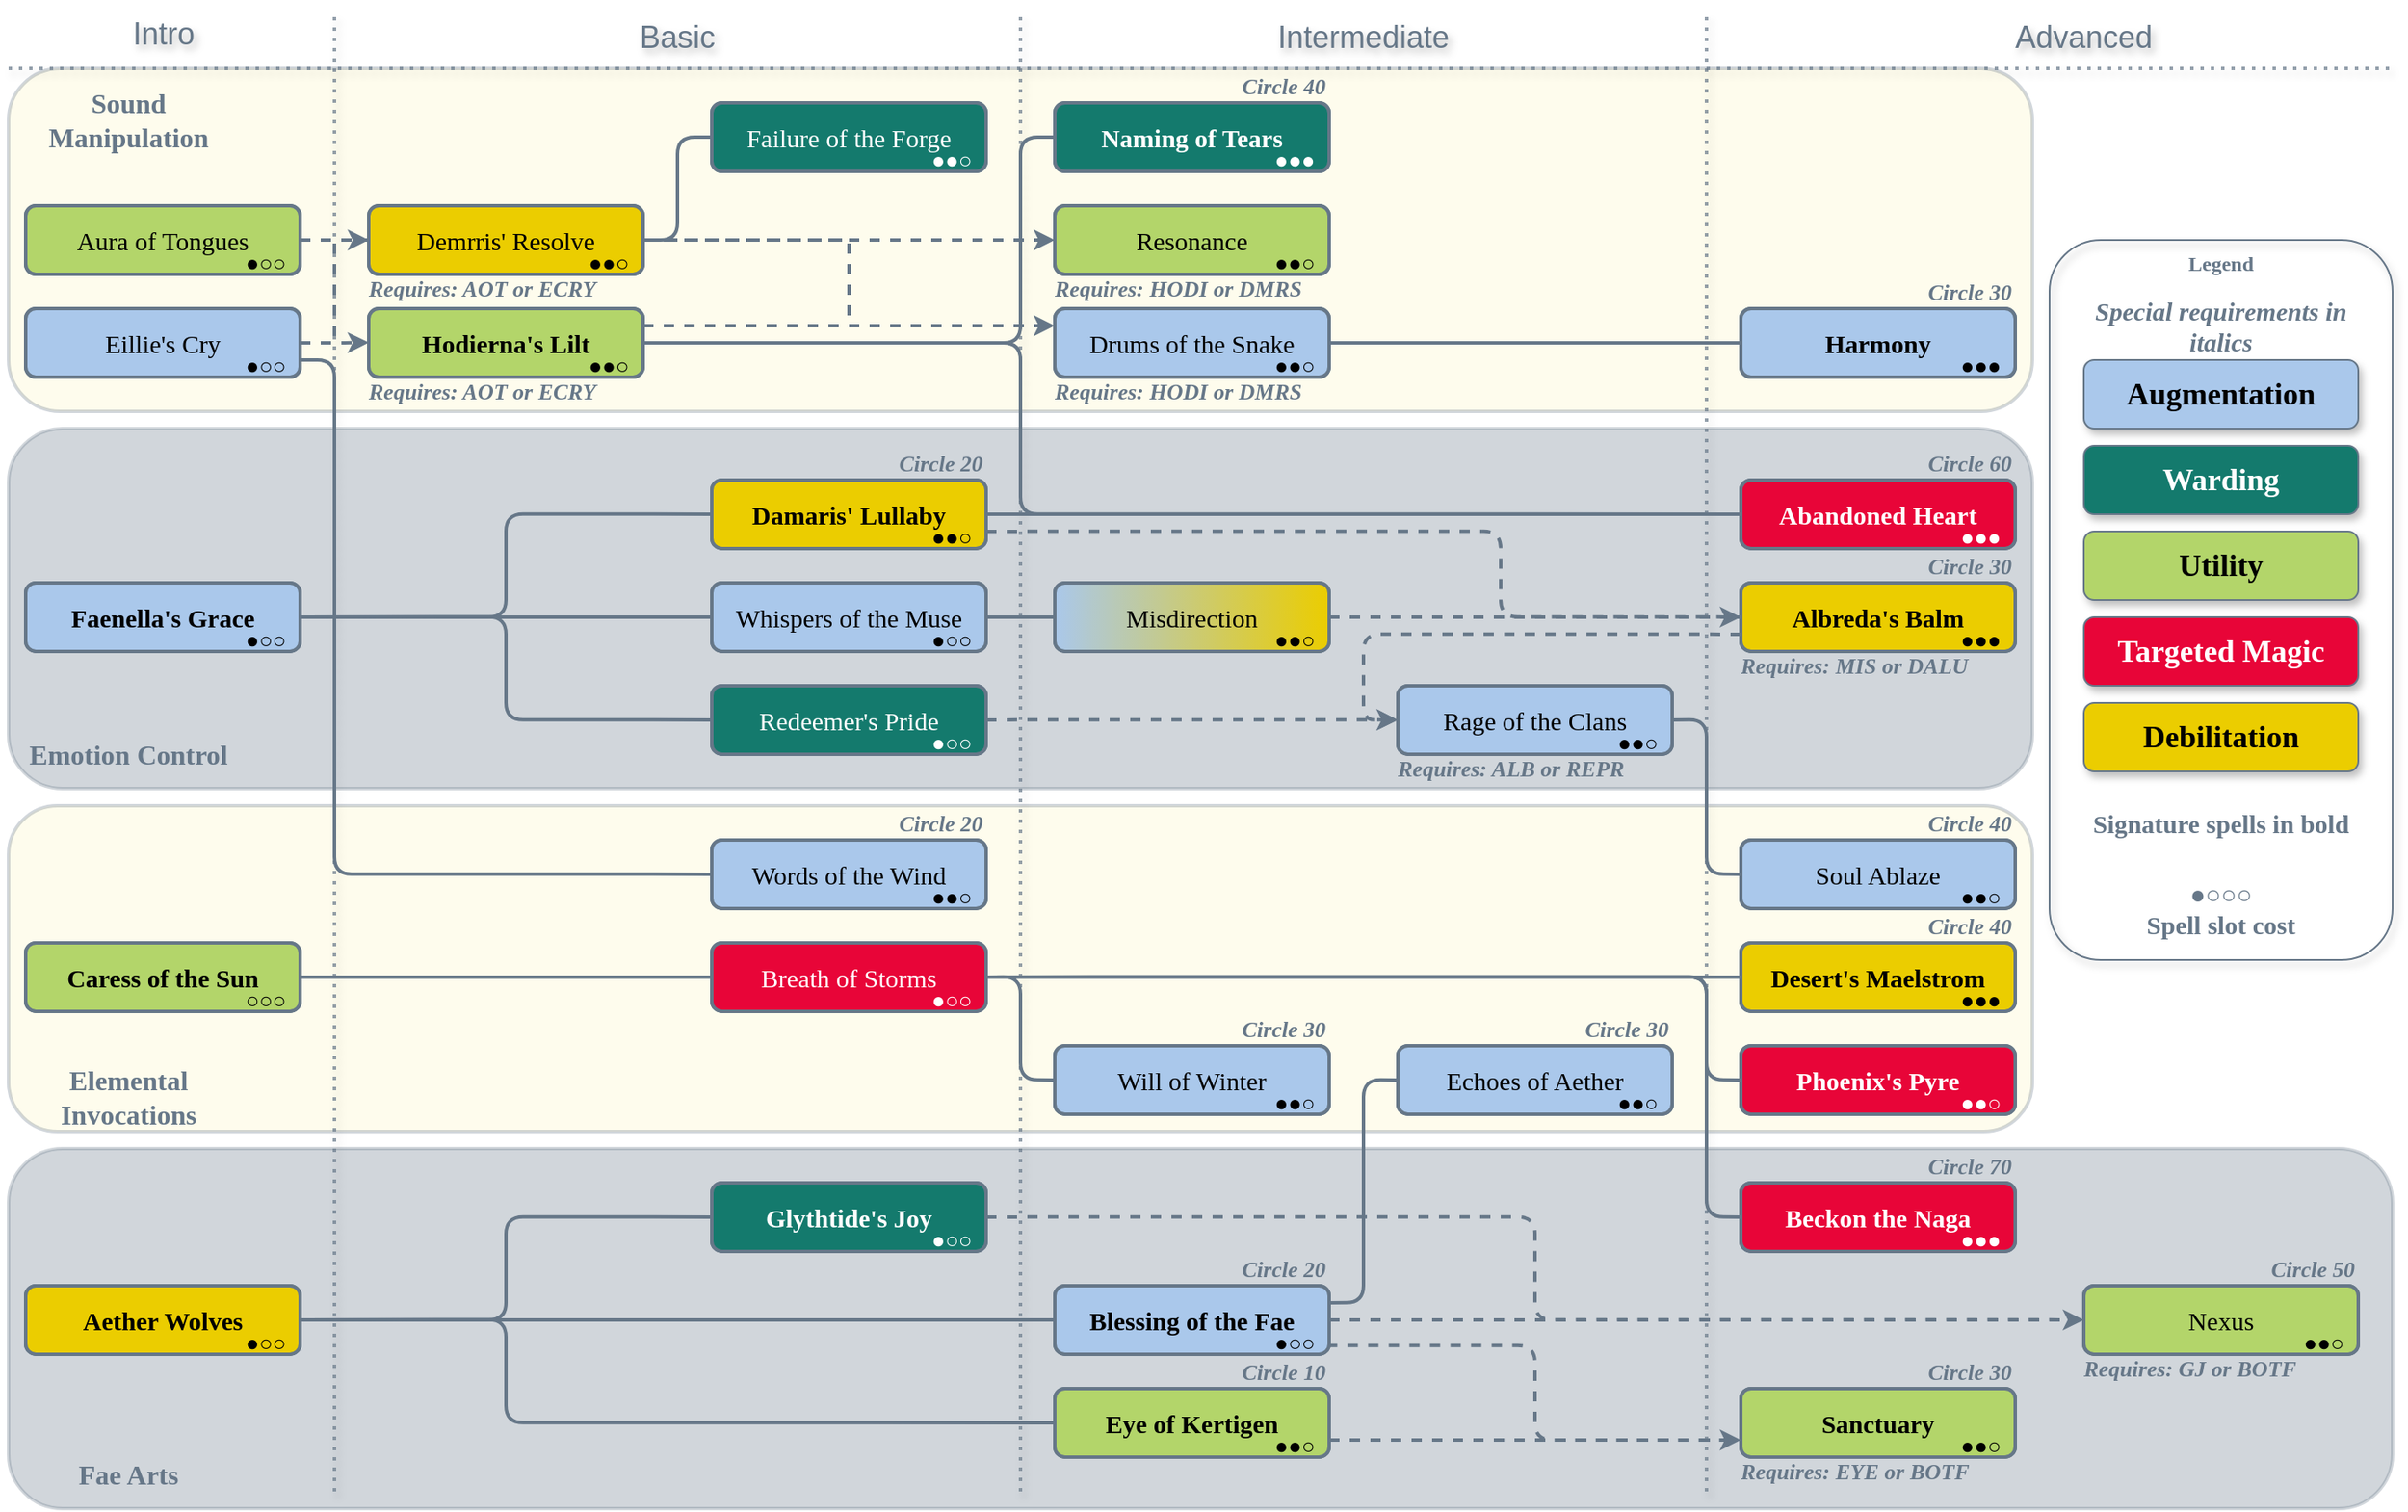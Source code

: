 <mxfile version="25.0.3">
  <diagram name="Page-1" id="PuFN-wMOv0jWiG4jprAx">
    <mxGraphModel dx="1420" dy="824" grid="1" gridSize="10" guides="1" tooltips="1" connect="1" arrows="1" fold="1" page="1" pageScale="1" pageWidth="705" pageHeight="850" background="none" math="0" shadow="0">
      <root>
        <mxCell id="0" />
        <mxCell id="DKlUDa0g7rmCu-vv5rfz-316" value="Spellbook borders" style="locked=1;" parent="0" />
        <mxCell id="DKlUDa0g7rmCu-vv5rfz-317" value="" style="rounded=1;fontFamily=Helvetica;fontSize=11;fontColor=default;labelBackgroundColor=none;fillColor=#FCF4C4;strokeColor=#667788;opacity=30;glass=0;shadow=0;align=center;verticalAlign=middle;gradientColor=none;strokeWidth=2;" parent="DKlUDa0g7rmCu-vv5rfz-316" vertex="1">
          <mxGeometry x="10" y="40" width="1180" height="200" as="geometry" />
        </mxCell>
        <mxCell id="DKlUDa0g7rmCu-vv5rfz-318" value="" style="rounded=1;fontFamily=Helvetica;fontSize=11;fontColor=default;labelBackgroundColor=none;fillColor=#667788;strokeColor=#667788;opacity=30;glass=0;shadow=0;align=center;verticalAlign=middle;gradientColor=none;strokeWidth=2;" parent="DKlUDa0g7rmCu-vv5rfz-316" vertex="1">
          <mxGeometry x="10" y="250" width="1180" height="210" as="geometry" />
        </mxCell>
        <mxCell id="DKlUDa0g7rmCu-vv5rfz-319" value="" style="rounded=1;fontFamily=Helvetica;fontSize=11;fontColor=default;labelBackgroundColor=none;fillColor=#FCF4C4;strokeColor=#667788;opacity=30;glass=0;shadow=0;align=center;verticalAlign=middle;gradientColor=none;strokeWidth=2;" parent="DKlUDa0g7rmCu-vv5rfz-316" vertex="1">
          <mxGeometry x="10" y="470" width="1180" height="190" as="geometry" />
        </mxCell>
        <mxCell id="DKlUDa0g7rmCu-vv5rfz-320" value="" style="rounded=1;fontFamily=Helvetica;fontSize=11;fontColor=default;labelBackgroundColor=none;fillColor=#667788;strokeColor=#667788;opacity=30;glass=0;shadow=0;align=center;verticalAlign=middle;gradientColor=none;strokeWidth=2;" parent="DKlUDa0g7rmCu-vv5rfz-316" vertex="1">
          <mxGeometry x="10" y="670" width="1390" height="210" as="geometry" />
        </mxCell>
        <mxCell id="4LNg5v-IOajOxHjOTWhF-4" value="Fae Arts" style="text;align=center;verticalAlign=middle;whiteSpace=wrap;rounded=0;fontStyle=1;fontSize=16;fontFamily=Georgia;fontColor=#667788;strokeColor=none;" parent="DKlUDa0g7rmCu-vv5rfz-316" vertex="1">
          <mxGeometry x="10" y="840" width="140" height="40" as="geometry" />
        </mxCell>
        <mxCell id="tMcoaccfECgllcMHab5L-109" value="Elemental Invocations" style="text;align=center;verticalAlign=middle;whiteSpace=wrap;rounded=0;fontStyle=1;fontSize=16;fontFamily=Georgia;fontColor=#667788;strokeColor=none;" parent="DKlUDa0g7rmCu-vv5rfz-316" vertex="1">
          <mxGeometry x="10" y="620" width="140" height="40" as="geometry" />
        </mxCell>
        <mxCell id="tMcoaccfECgllcMHab5L-110" value="Emotion Control" style="text;align=center;verticalAlign=middle;whiteSpace=wrap;rounded=0;fontStyle=1;fontSize=16;fontFamily=Georgia;fontColor=#667788;strokeColor=none;" parent="DKlUDa0g7rmCu-vv5rfz-316" vertex="1">
          <mxGeometry x="10" y="420" width="140" height="40" as="geometry" />
        </mxCell>
        <mxCell id="tMcoaccfECgllcMHab5L-111" value="Sound Manipulation" style="text;align=center;verticalAlign=middle;whiteSpace=wrap;rounded=0;fontStyle=1;fontSize=16;fontFamily=Georgia;fontColor=#667788;strokeColor=none;" parent="DKlUDa0g7rmCu-vv5rfz-316" vertex="1">
          <mxGeometry x="10" y="50" width="140" height="40" as="geometry" />
        </mxCell>
        <mxCell id="1" style="locked=1;" parent="0" />
        <mxCell id="-dR2T00Uhgw3VuPTZwKf-42" value="" style="html=1;rounded=0;strokeWidth=2;endArrow=none;endFill=0;dashed=1;labelBackgroundColor=none;shadow=1;movable=1;resizable=1;rotatable=1;deletable=1;editable=1;locked=0;connectable=1;fontColor=default;strokeColor=#667788;opacity=70;dashPattern=1 2;" parent="1" edge="1">
          <mxGeometry width="100" relative="1" as="geometry">
            <mxPoint x="200" y="10" as="sourcePoint" />
            <mxPoint x="200" y="870" as="targetPoint" />
          </mxGeometry>
        </mxCell>
        <mxCell id="-dR2T00Uhgw3VuPTZwKf-54" value="" style="html=1;rounded=0;strokeWidth=2;endArrow=none;endFill=0;dashed=1;exitX=0.633;exitY=0;exitDx=0;exitDy=0;exitPerimeter=0;labelBackgroundColor=none;shadow=1;movable=1;resizable=1;rotatable=1;deletable=1;editable=1;locked=0;connectable=1;fontColor=default;strokeColor=#667788;opacity=70;dashPattern=1 2;" parent="1" edge="1">
          <mxGeometry width="100" relative="1" as="geometry">
            <mxPoint x="1000" y="10" as="sourcePoint" />
            <mxPoint x="1000" y="870" as="targetPoint" />
          </mxGeometry>
        </mxCell>
        <mxCell id="-dR2T00Uhgw3VuPTZwKf-70" value="" style="html=1;rounded=0;strokeWidth=2;endArrow=none;endFill=0;dashed=1;labelBackgroundColor=none;shadow=1;movable=1;resizable=1;rotatable=1;deletable=1;editable=1;locked=0;connectable=1;fontColor=default;strokeColor=#667788;opacity=70;dashPattern=1 2;" parent="1" edge="1">
          <mxGeometry width="100" relative="1" as="geometry">
            <mxPoint x="10" y="40" as="sourcePoint" />
            <mxPoint x="1400" y="40" as="targetPoint" />
          </mxGeometry>
        </mxCell>
        <mxCell id="DKlUDa0g7rmCu-vv5rfz-8" value="" style="html=1;rounded=0;strokeWidth=2;endArrow=none;endFill=0;dashed=1;labelBackgroundColor=none;shadow=1;movable=1;resizable=1;rotatable=1;deletable=1;editable=1;locked=0;connectable=1;fontColor=default;strokeColor=#667788;opacity=70;dashPattern=1 2;" parent="1" edge="1">
          <mxGeometry width="100" relative="1" as="geometry">
            <mxPoint x="600" y="10" as="sourcePoint" />
            <mxPoint x="600" y="870" as="targetPoint" />
          </mxGeometry>
        </mxCell>
        <mxCell id="DKlUDa0g7rmCu-vv5rfz-415" value="Basic" style="text;align=center;verticalAlign=middle;resizable=0;points=[];autosize=0;strokeColor=none;fillColor=none;fontFamily=Helvetica;fontSize=18;fontColor=#667788;labelBackgroundColor=none;textShadow=1;" parent="1" vertex="1">
          <mxGeometry x="360" width="80" height="40" as="geometry" />
        </mxCell>
        <mxCell id="DKlUDa0g7rmCu-vv5rfz-416" value="Intermediate" style="text;align=center;verticalAlign=middle;resizable=0;points=[];autosize=0;strokeColor=none;fillColor=none;fontFamily=Helvetica;fontSize=18;fontColor=#667788;labelBackgroundColor=none;textShadow=1;" parent="1" vertex="1">
          <mxGeometry x="740" width="120" height="40" as="geometry" />
        </mxCell>
        <mxCell id="DKlUDa0g7rmCu-vv5rfz-417" value="Intro" style="text;html=1;align=center;verticalAlign=middle;resizable=0;points=[];autosize=0;strokeColor=none;fillColor=none;fontFamily=Helvetica;fontSize=18;fontColor=#667788;labelBackgroundColor=none;textShadow=1;" parent="1" vertex="1">
          <mxGeometry x="60" width="80" height="40" as="geometry" />
        </mxCell>
        <mxCell id="DKlUDa0g7rmCu-vv5rfz-418" value="Advanced" style="text;align=center;verticalAlign=middle;resizable=0;points=[];autosize=0;strokeColor=none;fillColor=none;fontFamily=Helvetica;fontSize=18;fontColor=#667788;labelBackgroundColor=none;textShadow=1;" parent="1" vertex="1">
          <mxGeometry x="1160" width="120" height="40" as="geometry" />
        </mxCell>
        <mxCell id="-dR2T00Uhgw3VuPTZwKf-47" value="Legend" style="rounded=1;fillColor=none;verticalAlign=top;labelBackgroundColor=none;movable=1;resizable=1;rotatable=1;deletable=1;editable=1;locked=0;connectable=1;container=0;fontStyle=1;fontColor=#667788;fontFamily=Georgia;strokeColor=#667788;shadow=1;glass=0;strokeWidth=1;textShadow=0;whiteSpace=wrap;" parent="1" vertex="1">
          <mxGeometry x="1200" y="140" width="200" height="420" as="geometry" />
        </mxCell>
        <mxCell id="DKlUDa0g7rmCu-vv5rfz-169" value="Debilitation" style="rounded=1;whiteSpace=wrap;fillColor=#EBCD00;labelBackgroundColor=none;movable=1;resizable=1;rotatable=1;deletable=1;editable=1;locked=0;connectable=1;container=0;fontFamily=Georgia;fontSize=18;strokeColor=#667788;shadow=1;glass=0;strokeWidth=1;align=center;fontStyle=1;verticalAlign=middle;fontColor=#000000;textShadow=0;" parent="1" vertex="1">
          <mxGeometry x="1220" y="410" width="160" height="40" as="geometry" />
        </mxCell>
        <mxCell id="DKlUDa0g7rmCu-vv5rfz-170" value="Targeted Magic" style="rounded=1;whiteSpace=wrap;fillColor=#E80538;labelBackgroundColor=none;movable=1;resizable=1;rotatable=1;deletable=1;editable=1;locked=0;connectable=1;container=0;fontFamily=Georgia;fontSize=18;strokeColor=#667788;shadow=1;glass=0;strokeWidth=1;align=center;fontStyle=1;verticalAlign=middle;fontColor=#FFFFFF;textShadow=0;" parent="1" vertex="1">
          <mxGeometry x="1220" y="360" width="160" height="40" as="geometry" />
        </mxCell>
        <mxCell id="DKlUDa0g7rmCu-vv5rfz-171" value="Utility" style="rounded=1;whiteSpace=wrap;fillColor=#B3D56A;labelBackgroundColor=none;movable=1;resizable=1;rotatable=1;deletable=1;editable=1;locked=0;connectable=1;container=0;fontFamily=Georgia;fontSize=18;strokeColor=#667788;shadow=1;glass=0;strokeWidth=1;align=center;fontStyle=1;verticalAlign=middle;fontColor=#000000;textShadow=0;" parent="1" vertex="1">
          <mxGeometry x="1220" y="310" width="160" height="40" as="geometry" />
        </mxCell>
        <mxCell id="DKlUDa0g7rmCu-vv5rfz-172" value="Warding" style="rounded=1;whiteSpace=wrap;fillColor=#147A6D;labelBackgroundColor=none;movable=1;resizable=1;rotatable=1;deletable=1;editable=1;locked=0;connectable=1;container=0;fontFamily=Georgia;fontSize=18;strokeColor=#667788;shadow=1;glass=0;strokeWidth=1;align=center;fontStyle=1;verticalAlign=middle;fontColor=#FFFFFF;textShadow=0;" parent="1" vertex="1">
          <mxGeometry x="1220" y="260" width="160" height="40" as="geometry" />
        </mxCell>
        <mxCell id="DKlUDa0g7rmCu-vv5rfz-174" value="Augmentation" style="rounded=1;whiteSpace=wrap;fillColor=#AAC8EB;labelBackgroundColor=none;movable=1;resizable=1;rotatable=1;deletable=1;editable=1;locked=0;connectable=1;container=0;fontFamily=Georgia;fontSize=18;strokeColor=#667788;shadow=1;glass=0;strokeWidth=1;fontColor=#000000;align=center;fontStyle=1;verticalAlign=middle;textShadow=0;" parent="1" vertex="1">
          <mxGeometry x="1220" y="210" width="160" height="40" as="geometry" />
        </mxCell>
        <mxCell id="DKlUDa0g7rmCu-vv5rfz-178" value="Special requirements in italics" style="text;align=center;verticalAlign=middle;whiteSpace=wrap;rounded=1;fontFamily=Georgia;fontSize=15;fontColor=#667788;labelBackgroundColor=none;fontStyle=3;strokeColor=none;shadow=1;glass=0;strokeWidth=1;movable=1;resizable=1;rotatable=1;deletable=1;editable=1;locked=0;connectable=1;" parent="1" vertex="1">
          <mxGeometry x="1220" y="170" width="160" height="40" as="geometry" />
        </mxCell>
        <mxCell id="DKlUDa0g7rmCu-vv5rfz-186" value="Signature spells in bold" style="text;align=center;verticalAlign=middle;whiteSpace=wrap;rounded=1;fontFamily=Georgia;fontSize=15;fontColor=#667788;labelBackgroundColor=none;fontStyle=1;strokeColor=none;shadow=1;glass=0;strokeWidth=1;movable=1;resizable=1;rotatable=1;deletable=1;editable=1;locked=0;connectable=1;" parent="1" vertex="1">
          <mxGeometry x="1220" y="460" width="160" height="40" as="geometry" />
        </mxCell>
        <mxCell id="DKlUDa0g7rmCu-vv5rfz-187" value="●○○○&#xa;Spell slot cost" style="text;align=center;verticalAlign=middle;whiteSpace=wrap;rounded=1;fontFamily=Georgia;fontSize=15;fontColor=#667788;labelBackgroundColor=none;strokeColor=none;shadow=1;glass=0;strokeWidth=1;movable=1;resizable=1;rotatable=1;deletable=1;editable=1;locked=0;connectable=1;fontStyle=1" parent="1" vertex="1">
          <mxGeometry x="1220" y="510" width="160" height="40" as="geometry" />
        </mxCell>
        <mxCell id="DKlUDa0g7rmCu-vv5rfz-14" value="Shapes and Lines" style="locked=1;" parent="0" />
        <mxCell id="DKlUDa0g7rmCu-vv5rfz-31" value="" style="rounded=1;whiteSpace=wrap;strokeWidth=2;strokeColor=#667788;textShadow=0;labelBackgroundColor=none;fontFamily=Georgia;fontSize=15;align=center;verticalAlign=middle;fontStyle=1" parent="DKlUDa0g7rmCu-vv5rfz-14" vertex="1">
          <mxGeometry x="620" y="120" width="160" height="40" as="geometry" />
        </mxCell>
        <mxCell id="tMcoaccfECgllcMHab5L-1" value="" style="rounded=1;whiteSpace=wrap;strokeWidth=2;strokeColor=#667788;textShadow=0;labelBackgroundColor=none;fontFamily=Georgia;fontSize=15;align=center;verticalAlign=middle;" parent="DKlUDa0g7rmCu-vv5rfz-14" vertex="1">
          <mxGeometry x="620" y="60" width="160" height="40" as="geometry" />
        </mxCell>
        <mxCell id="tMcoaccfECgllcMHab5L-82" style="edgeStyle=orthogonalEdgeStyle;shape=connector;curved=0;rounded=1;orthogonalLoop=1;jettySize=auto;html=1;exitX=1;exitY=0.5;exitDx=0;exitDy=0;entryX=0;entryY=0.5;entryDx=0;entryDy=0;strokeColor=#667788;strokeWidth=2;align=center;verticalAlign=middle;fontFamily=Georgia;fontSize=15;fontColor=default;labelBackgroundColor=none;endArrow=none;endFill=0;" parent="DKlUDa0g7rmCu-vv5rfz-14" source="tMcoaccfECgllcMHab5L-2" target="tMcoaccfECgllcMHab5L-10" edge="1">
          <mxGeometry relative="1" as="geometry" />
        </mxCell>
        <mxCell id="tMcoaccfECgllcMHab5L-2" value="" style="rounded=1;whiteSpace=wrap;strokeWidth=2;strokeColor=#667788;textShadow=0;labelBackgroundColor=none;fontFamily=Georgia;fontSize=15;align=center;verticalAlign=middle;" parent="DKlUDa0g7rmCu-vv5rfz-14" vertex="1">
          <mxGeometry x="620" y="180" width="160" height="40" as="geometry" />
        </mxCell>
        <mxCell id="tMcoaccfECgllcMHab5L-73" style="edgeStyle=orthogonalEdgeStyle;shape=connector;curved=0;rounded=1;orthogonalLoop=1;jettySize=auto;html=1;exitX=1;exitY=0.5;exitDx=0;exitDy=0;entryX=0;entryY=0.5;entryDx=0;entryDy=0;strokeColor=#667788;strokeWidth=2;align=center;verticalAlign=middle;fontFamily=Georgia;fontSize=15;fontColor=default;labelBackgroundColor=none;endArrow=none;endFill=0;dashed=1;" parent="DKlUDa0g7rmCu-vv5rfz-14" source="tMcoaccfECgllcMHab5L-3" target="tMcoaccfECgllcMHab5L-5" edge="1">
          <mxGeometry relative="1" as="geometry" />
        </mxCell>
        <mxCell id="tMcoaccfECgllcMHab5L-3" value="" style="rounded=1;whiteSpace=wrap;strokeWidth=2;strokeColor=#667788;textShadow=0;labelBackgroundColor=none;fontFamily=Georgia;fontSize=15;align=center;verticalAlign=middle;" parent="DKlUDa0g7rmCu-vv5rfz-14" vertex="1">
          <mxGeometry x="20" y="120" width="160" height="40" as="geometry" />
        </mxCell>
        <mxCell id="tMcoaccfECgllcMHab5L-74" style="edgeStyle=orthogonalEdgeStyle;shape=connector;curved=0;rounded=1;orthogonalLoop=1;jettySize=auto;html=1;exitX=1;exitY=0.5;exitDx=0;exitDy=0;strokeColor=#667788;strokeWidth=2;align=center;verticalAlign=middle;fontFamily=Georgia;fontSize=15;fontColor=default;labelBackgroundColor=none;endArrow=classic;endFill=1;dashed=1;" parent="DKlUDa0g7rmCu-vv5rfz-14" source="tMcoaccfECgllcMHab5L-4" edge="1">
          <mxGeometry relative="1" as="geometry">
            <mxPoint x="220" y="199.791" as="targetPoint" />
          </mxGeometry>
        </mxCell>
        <mxCell id="tMcoaccfECgllcMHab5L-75" style="edgeStyle=orthogonalEdgeStyle;shape=connector;curved=0;rounded=0;orthogonalLoop=1;jettySize=auto;html=1;exitX=1;exitY=0.5;exitDx=0;exitDy=0;entryX=0;entryY=0.5;entryDx=0;entryDy=0;strokeColor=#667788;strokeWidth=2;align=center;verticalAlign=middle;fontFamily=Georgia;fontSize=15;fontColor=default;labelBackgroundColor=none;endArrow=classic;endFill=1;dashed=1;" parent="DKlUDa0g7rmCu-vv5rfz-14" source="tMcoaccfECgllcMHab5L-4" target="tMcoaccfECgllcMHab5L-5" edge="1">
          <mxGeometry relative="1" as="geometry" />
        </mxCell>
        <mxCell id="tMcoaccfECgllcMHab5L-196" style="edgeStyle=orthogonalEdgeStyle;shape=connector;curved=0;rounded=1;orthogonalLoop=1;jettySize=auto;html=1;exitX=1;exitY=0.75;exitDx=0;exitDy=0;entryX=0;entryY=0.5;entryDx=0;entryDy=0;strokeColor=#667788;strokeWidth=2;align=center;verticalAlign=middle;fontFamily=Georgia;fontSize=15;fontColor=default;labelBackgroundColor=none;endArrow=none;endFill=0;" parent="DKlUDa0g7rmCu-vv5rfz-14" source="tMcoaccfECgllcMHab5L-4" target="tMcoaccfECgllcMHab5L-23" edge="1">
          <mxGeometry relative="1" as="geometry">
            <Array as="points">
              <mxPoint x="200" y="210" />
              <mxPoint x="200" y="510" />
            </Array>
          </mxGeometry>
        </mxCell>
        <mxCell id="tMcoaccfECgllcMHab5L-4" value="" style="rounded=1;whiteSpace=wrap;strokeWidth=2;strokeColor=#667788;textShadow=0;labelBackgroundColor=none;fontFamily=Georgia;fontSize=15;align=center;verticalAlign=middle;" parent="DKlUDa0g7rmCu-vv5rfz-14" vertex="1">
          <mxGeometry x="20" y="180" width="160" height="40" as="geometry" />
        </mxCell>
        <mxCell id="tMcoaccfECgllcMHab5L-140" style="edgeStyle=orthogonalEdgeStyle;shape=connector;curved=0;rounded=1;orthogonalLoop=1;jettySize=auto;html=1;dashed=1;strokeColor=#667788;strokeWidth=2;align=center;verticalAlign=middle;fontFamily=Georgia;fontSize=15;fontColor=default;labelBackgroundColor=none;endArrow=classic;endFill=1;exitX=1;exitY=0.5;exitDx=0;exitDy=0;entryX=0;entryY=0.5;entryDx=0;entryDy=0;" parent="DKlUDa0g7rmCu-vv5rfz-14" source="tMcoaccfECgllcMHab5L-5" target="DKlUDa0g7rmCu-vv5rfz-31" edge="1">
          <mxGeometry relative="1" as="geometry">
            <mxPoint x="380" y="140" as="sourcePoint" />
            <mxPoint x="620" y="140" as="targetPoint" />
          </mxGeometry>
        </mxCell>
        <mxCell id="tMcoaccfECgllcMHab5L-145" style="edgeStyle=orthogonalEdgeStyle;shape=connector;curved=0;rounded=0;orthogonalLoop=1;jettySize=auto;html=1;exitX=1;exitY=0.75;exitDx=0;exitDy=0;entryX=0;entryY=0.25;entryDx=0;entryDy=0;dashed=1;strokeColor=#667788;strokeWidth=2;align=center;verticalAlign=middle;fontFamily=Georgia;fontSize=15;fontColor=default;labelBackgroundColor=none;endArrow=none;endFill=0;" parent="DKlUDa0g7rmCu-vv5rfz-14" source="tMcoaccfECgllcMHab5L-5" target="tMcoaccfECgllcMHab5L-2" edge="1">
          <mxGeometry relative="1" as="geometry">
            <Array as="points">
              <mxPoint x="380" y="140" />
              <mxPoint x="500" y="140" />
              <mxPoint x="500" y="190" />
            </Array>
          </mxGeometry>
        </mxCell>
        <mxCell id="tMcoaccfECgllcMHab5L-5" value="" style="rounded=1;whiteSpace=wrap;strokeWidth=2;strokeColor=#667788;textShadow=0;labelBackgroundColor=none;fontFamily=Georgia;fontSize=15;align=center;verticalAlign=middle;" parent="DKlUDa0g7rmCu-vv5rfz-14" vertex="1">
          <mxGeometry x="220" y="120" width="160" height="40" as="geometry" />
        </mxCell>
        <mxCell id="tMcoaccfECgllcMHab5L-83" style="edgeStyle=orthogonalEdgeStyle;shape=connector;curved=0;rounded=1;orthogonalLoop=1;jettySize=auto;html=1;entryX=0;entryY=0.5;entryDx=0;entryDy=0;strokeColor=#667788;strokeWidth=2;align=center;verticalAlign=middle;fontFamily=Georgia;fontSize=15;fontColor=default;labelBackgroundColor=none;endArrow=none;endFill=0;exitX=1;exitY=0.5;exitDx=0;exitDy=0;" parent="DKlUDa0g7rmCu-vv5rfz-14" source="tMcoaccfECgllcMHab5L-8" target="tMcoaccfECgllcMHab5L-12" edge="1">
          <mxGeometry relative="1" as="geometry">
            <mxPoint x="390" y="220" as="sourcePoint" />
            <Array as="points">
              <mxPoint x="600" y="200" />
              <mxPoint x="600" y="300" />
            </Array>
          </mxGeometry>
        </mxCell>
        <mxCell id="tMcoaccfECgllcMHab5L-142" style="edgeStyle=orthogonalEdgeStyle;shape=connector;curved=0;rounded=1;orthogonalLoop=1;jettySize=auto;html=1;exitX=1;exitY=0.5;exitDx=0;exitDy=0;entryX=0;entryY=0.5;entryDx=0;entryDy=0;strokeColor=#667788;strokeWidth=2;align=center;verticalAlign=middle;fontFamily=Georgia;fontSize=15;fontColor=default;labelBackgroundColor=none;endArrow=none;endFill=0;" parent="DKlUDa0g7rmCu-vv5rfz-14" source="tMcoaccfECgllcMHab5L-8" target="tMcoaccfECgllcMHab5L-1" edge="1">
          <mxGeometry relative="1" as="geometry">
            <Array as="points">
              <mxPoint x="600" y="200" />
              <mxPoint x="600" y="80" />
            </Array>
          </mxGeometry>
        </mxCell>
        <mxCell id="tMcoaccfECgllcMHab5L-143" style="edgeStyle=orthogonalEdgeStyle;shape=connector;curved=0;rounded=1;orthogonalLoop=1;jettySize=auto;html=1;exitX=1;exitY=0.5;exitDx=0;exitDy=0;entryX=0;entryY=0.5;entryDx=0;entryDy=0;strokeColor=#667788;strokeWidth=2;align=center;verticalAlign=middle;fontFamily=Georgia;fontSize=15;fontColor=default;labelBackgroundColor=none;endArrow=none;endFill=0;" parent="DKlUDa0g7rmCu-vv5rfz-14" source="tMcoaccfECgllcMHab5L-5" target="tMcoaccfECgllcMHab5L-9" edge="1">
          <mxGeometry relative="1" as="geometry" />
        </mxCell>
        <mxCell id="tMcoaccfECgllcMHab5L-144" style="edgeStyle=orthogonalEdgeStyle;shape=connector;curved=0;rounded=1;orthogonalLoop=1;jettySize=auto;html=1;exitX=1;exitY=0.25;exitDx=0;exitDy=0;entryX=0;entryY=0.25;entryDx=0;entryDy=0;dashed=1;strokeColor=#667788;strokeWidth=2;align=center;verticalAlign=middle;fontFamily=Georgia;fontSize=15;fontColor=default;labelBackgroundColor=none;endArrow=classic;endFill=1;" parent="DKlUDa0g7rmCu-vv5rfz-14" source="tMcoaccfECgllcMHab5L-8" target="tMcoaccfECgllcMHab5L-2" edge="1">
          <mxGeometry relative="1" as="geometry" />
        </mxCell>
        <mxCell id="tMcoaccfECgllcMHab5L-8" value="" style="rounded=1;whiteSpace=wrap;strokeWidth=2;strokeColor=#667788;textShadow=0;labelBackgroundColor=none;fontFamily=Georgia;fontSize=15;align=center;verticalAlign=middle;" parent="DKlUDa0g7rmCu-vv5rfz-14" vertex="1">
          <mxGeometry x="220" y="180" width="160" height="40" as="geometry" />
        </mxCell>
        <mxCell id="tMcoaccfECgllcMHab5L-9" value="" style="rounded=1;whiteSpace=wrap;strokeWidth=2;strokeColor=#667788;textShadow=0;labelBackgroundColor=none;fontFamily=Georgia;fontSize=15;align=center;verticalAlign=middle;" parent="DKlUDa0g7rmCu-vv5rfz-14" vertex="1">
          <mxGeometry x="420" y="60" width="160" height="40" as="geometry" />
        </mxCell>
        <mxCell id="tMcoaccfECgllcMHab5L-10" value="" style="rounded=1;whiteSpace=wrap;strokeWidth=2;strokeColor=#667788;textShadow=0;labelBackgroundColor=none;fontFamily=Georgia;fontSize=15;align=center;verticalAlign=middle;" parent="DKlUDa0g7rmCu-vv5rfz-14" vertex="1">
          <mxGeometry x="1020" y="180" width="160" height="40" as="geometry" />
        </mxCell>
        <mxCell id="tMcoaccfECgllcMHab5L-12" value="" style="rounded=1;whiteSpace=wrap;strokeWidth=2;strokeColor=#667788;textShadow=0;labelBackgroundColor=none;fontFamily=Georgia;fontSize=15;align=center;verticalAlign=middle;" parent="DKlUDa0g7rmCu-vv5rfz-14" vertex="1">
          <mxGeometry x="1020" y="279.94" width="160" height="40" as="geometry" />
        </mxCell>
        <mxCell id="tMcoaccfECgllcMHab5L-84" style="edgeStyle=orthogonalEdgeStyle;shape=connector;curved=0;rounded=1;orthogonalLoop=1;jettySize=auto;html=1;exitX=1;exitY=0.5;exitDx=0;exitDy=0;entryX=0;entryY=0.5;entryDx=0;entryDy=0;strokeColor=#667788;strokeWidth=2;align=center;verticalAlign=middle;fontFamily=Georgia;fontSize=15;fontColor=default;labelBackgroundColor=none;endArrow=none;endFill=0;" parent="DKlUDa0g7rmCu-vv5rfz-14" source="tMcoaccfECgllcMHab5L-44" target="tMcoaccfECgllcMHab5L-50" edge="1">
          <mxGeometry relative="1" as="geometry">
            <Array as="points" />
          </mxGeometry>
        </mxCell>
        <mxCell id="tMcoaccfECgllcMHab5L-13" value="" style="rounded=1;whiteSpace=wrap;strokeWidth=2;strokeColor=#667788;textShadow=0;labelBackgroundColor=none;fontFamily=Georgia;fontSize=15;align=center;verticalAlign=middle;" parent="DKlUDa0g7rmCu-vv5rfz-14" vertex="1">
          <mxGeometry x="420" y="279.94" width="160" height="40" as="geometry" />
        </mxCell>
        <mxCell id="tMcoaccfECgllcMHab5L-134" style="edgeStyle=orthogonalEdgeStyle;shape=connector;curved=0;rounded=1;orthogonalLoop=1;jettySize=auto;html=1;entryX=0;entryY=0.5;entryDx=0;entryDy=0;strokeColor=#667788;strokeWidth=2;align=center;verticalAlign=middle;fontFamily=Georgia;fontSize=15;fontColor=default;labelBackgroundColor=none;endArrow=classic;endFill=1;dashed=1;exitX=0;exitY=0.75;exitDx=0;exitDy=0;" parent="DKlUDa0g7rmCu-vv5rfz-14" source="tMcoaccfECgllcMHab5L-15" target="tMcoaccfECgllcMHab5L-17" edge="1">
          <mxGeometry relative="1" as="geometry">
            <mxPoint x="1010" y="370" as="sourcePoint" />
          </mxGeometry>
        </mxCell>
        <mxCell id="tMcoaccfECgllcMHab5L-15" value="" style="rounded=1;whiteSpace=wrap;strokeWidth=2;strokeColor=#667788;textShadow=0;labelBackgroundColor=none;fontFamily=Georgia;fontSize=15;align=center;verticalAlign=middle;" parent="DKlUDa0g7rmCu-vv5rfz-14" vertex="1">
          <mxGeometry x="1020" y="339.94" width="160" height="40" as="geometry" />
        </mxCell>
        <mxCell id="tMcoaccfECgllcMHab5L-16" value="" style="rounded=1;whiteSpace=wrap;strokeWidth=2;strokeColor=#667788;textShadow=0;labelBackgroundColor=none;fontFamily=Georgia;fontSize=15;align=center;verticalAlign=middle;" parent="DKlUDa0g7rmCu-vv5rfz-14" vertex="1">
          <mxGeometry x="620" y="339.94" width="160" height="40" as="geometry" />
        </mxCell>
        <mxCell id="tMcoaccfECgllcMHab5L-17" value="" style="rounded=1;whiteSpace=wrap;strokeWidth=2;strokeColor=#667788;textShadow=0;labelBackgroundColor=none;fontFamily=Georgia;fontSize=15;align=center;verticalAlign=middle;" parent="DKlUDa0g7rmCu-vv5rfz-14" vertex="1">
          <mxGeometry x="820" y="399.94" width="160" height="40" as="geometry" />
        </mxCell>
        <mxCell id="tMcoaccfECgllcMHab5L-18" value="" style="rounded=1;whiteSpace=wrap;strokeWidth=2;strokeColor=#667788;textShadow=0;labelBackgroundColor=none;fontFamily=Georgia;fontSize=15;align=center;verticalAlign=middle;" parent="DKlUDa0g7rmCu-vv5rfz-14" vertex="1">
          <mxGeometry x="420" y="339.94" width="160" height="40" as="geometry" />
        </mxCell>
        <mxCell id="tMcoaccfECgllcMHab5L-19" value="" style="rounded=1;whiteSpace=wrap;strokeWidth=2;strokeColor=#667788;textShadow=0;labelBackgroundColor=none;fontFamily=Georgia;fontSize=15;align=center;verticalAlign=middle;" parent="DKlUDa0g7rmCu-vv5rfz-14" vertex="1">
          <mxGeometry x="420" y="399.94" width="160" height="40" as="geometry" />
        </mxCell>
        <mxCell id="tMcoaccfECgllcMHab5L-20" value="" style="rounded=1;whiteSpace=wrap;strokeWidth=2;strokeColor=#667788;textShadow=0;labelBackgroundColor=none;fontStyle=1;fontFamily=Georgia;fontSize=15;align=center;verticalAlign=middle;" parent="DKlUDa0g7rmCu-vv5rfz-14" vertex="1">
          <mxGeometry x="20" y="339.94" width="160" height="40" as="geometry" />
        </mxCell>
        <mxCell id="tMcoaccfECgllcMHab5L-21" value="" style="rounded=1;whiteSpace=wrap;strokeWidth=2;strokeColor=#667788;textShadow=0;labelBackgroundColor=none;fontFamily=Georgia;fontSize=15;align=center;verticalAlign=middle;" parent="DKlUDa0g7rmCu-vv5rfz-14" vertex="1">
          <mxGeometry x="1020" y="489.94" width="160" height="40" as="geometry" />
        </mxCell>
        <mxCell id="tMcoaccfECgllcMHab5L-22" value="" style="rounded=1;whiteSpace=wrap;strokeWidth=2;strokeColor=#667788;textShadow=0;labelBackgroundColor=none;fontFamily=Georgia;fontSize=15;align=center;verticalAlign=middle;" parent="DKlUDa0g7rmCu-vv5rfz-14" vertex="1">
          <mxGeometry x="620" y="609.94" width="160" height="40" as="geometry" />
        </mxCell>
        <mxCell id="tMcoaccfECgllcMHab5L-23" value="" style="rounded=1;whiteSpace=wrap;strokeWidth=2;strokeColor=#667788;textShadow=0;labelBackgroundColor=none;fontFamily=Georgia;fontSize=15;align=center;verticalAlign=middle;" parent="DKlUDa0g7rmCu-vv5rfz-14" vertex="1">
          <mxGeometry x="420" y="489.94" width="160" height="40" as="geometry" />
        </mxCell>
        <mxCell id="tMcoaccfECgllcMHab5L-24" value="" style="rounded=1;whiteSpace=wrap;strokeWidth=2;strokeColor=#667788;textShadow=0;labelBackgroundColor=none;fontFamily=Georgia;fontSize=15;align=center;verticalAlign=middle;" parent="DKlUDa0g7rmCu-vv5rfz-14" vertex="1">
          <mxGeometry x="420" y="549.94" width="160" height="40" as="geometry" />
        </mxCell>
        <mxCell id="tMcoaccfECgllcMHab5L-25" value="" style="rounded=1;whiteSpace=wrap;strokeWidth=2;strokeColor=#667788;textShadow=0;labelBackgroundColor=none;fontStyle=1;fontFamily=Georgia;fontSize=15;align=center;verticalAlign=middle;" parent="DKlUDa0g7rmCu-vv5rfz-14" vertex="1">
          <mxGeometry x="20" y="549.94" width="160" height="40" as="geometry" />
        </mxCell>
        <mxCell id="tMcoaccfECgllcMHab5L-28" value="" style="rounded=1;whiteSpace=wrap;strokeWidth=2;strokeColor=#667788;textShadow=0;labelBackgroundColor=none;fontFamily=Georgia;fontSize=15;align=center;verticalAlign=middle;" parent="DKlUDa0g7rmCu-vv5rfz-14" vertex="1">
          <mxGeometry x="1020" y="689.94" width="160" height="40" as="geometry" />
        </mxCell>
        <mxCell id="tMcoaccfECgllcMHab5L-29" value="" style="rounded=1;whiteSpace=wrap;strokeWidth=2;strokeColor=#667788;textShadow=0;labelBackgroundColor=none;fontFamily=Georgia;fontSize=15;align=center;verticalAlign=middle;" parent="DKlUDa0g7rmCu-vv5rfz-14" vertex="1">
          <mxGeometry x="1020" y="809.94" width="160" height="40" as="geometry" />
        </mxCell>
        <mxCell id="tMcoaccfECgllcMHab5L-30" value="" style="rounded=1;whiteSpace=wrap;strokeWidth=2;strokeColor=#667788;textShadow=0;labelBackgroundColor=none;fontFamily=Georgia;fontSize=15;align=center;verticalAlign=middle;" parent="DKlUDa0g7rmCu-vv5rfz-14" vertex="1">
          <mxGeometry x="1220" y="749.94" width="160" height="40" as="geometry" />
        </mxCell>
        <mxCell id="tMcoaccfECgllcMHab5L-31" value="" style="rounded=1;whiteSpace=wrap;strokeWidth=2;strokeColor=#667788;textShadow=0;labelBackgroundColor=none;fontFamily=Georgia;fontSize=15;align=center;verticalAlign=middle;" parent="DKlUDa0g7rmCu-vv5rfz-14" vertex="1">
          <mxGeometry x="420" y="689.94" width="160" height="40" as="geometry" />
        </mxCell>
        <mxCell id="tMcoaccfECgllcMHab5L-32" value="" style="rounded=1;whiteSpace=wrap;strokeWidth=2;strokeColor=#667788;textShadow=0;labelBackgroundColor=none;fontFamily=Georgia;fontSize=15;align=center;verticalAlign=middle;fontStyle=1" parent="DKlUDa0g7rmCu-vv5rfz-14" vertex="1">
          <mxGeometry x="620" y="749.94" width="160" height="40" as="geometry" />
        </mxCell>
        <mxCell id="tMcoaccfECgllcMHab5L-33" value="" style="rounded=1;whiteSpace=wrap;strokeWidth=2;strokeColor=#667788;textShadow=0;labelBackgroundColor=none;fontFamily=Georgia;fontSize=15;align=center;verticalAlign=middle;fontStyle=1" parent="DKlUDa0g7rmCu-vv5rfz-14" vertex="1">
          <mxGeometry x="620" y="809.94" width="160" height="40" as="geometry" />
        </mxCell>
        <mxCell id="tMcoaccfECgllcMHab5L-34" value="" style="rounded=1;whiteSpace=wrap;strokeWidth=2;strokeColor=#667788;textShadow=0;labelBackgroundColor=none;fontStyle=1;fontFamily=Georgia;fontSize=15;align=center;verticalAlign=middle;" parent="DKlUDa0g7rmCu-vv5rfz-14" vertex="1">
          <mxGeometry x="20" y="749.94" width="160" height="40" as="geometry" />
        </mxCell>
        <mxCell id="tMcoaccfECgllcMHab5L-67" value="" style="rounded=1;whiteSpace=wrap;strokeWidth=2;strokeColor=#667788;textShadow=0;labelBackgroundColor=none;fontFamily=Georgia;fontSize=15;align=center;verticalAlign=middle;" parent="DKlUDa0g7rmCu-vv5rfz-14" vertex="1">
          <mxGeometry x="820" y="609.94" width="160" height="40" as="geometry" />
        </mxCell>
        <mxCell id="tMcoaccfECgllcMHab5L-68" value="" style="rounded=1;whiteSpace=wrap;strokeWidth=2;strokeColor=#667788;textShadow=0;labelBackgroundColor=none;fontFamily=Georgia;fontSize=15;align=center;verticalAlign=middle;" parent="DKlUDa0g7rmCu-vv5rfz-14" vertex="1">
          <mxGeometry x="1020" y="609.94" width="160" height="40" as="geometry" />
        </mxCell>
        <mxCell id="tMcoaccfECgllcMHab5L-69" value="" style="rounded=1;whiteSpace=wrap;strokeWidth=2;strokeColor=#667788;textShadow=0;labelBackgroundColor=none;fontFamily=Georgia;fontSize=15;align=center;verticalAlign=middle;" parent="DKlUDa0g7rmCu-vv5rfz-14" vertex="1">
          <mxGeometry x="1020" y="549.94" width="160" height="40" as="geometry" />
        </mxCell>
        <mxCell id="tMcoaccfECgllcMHab5L-102" style="edgeStyle=orthogonalEdgeStyle;shape=connector;curved=0;rounded=1;orthogonalLoop=1;jettySize=auto;html=1;exitX=1;exitY=0.5;exitDx=0;exitDy=0;entryX=0;entryY=0.5;entryDx=0;entryDy=0;strokeColor=#667788;strokeWidth=2;align=center;verticalAlign=middle;fontFamily=Georgia;fontSize=15;fontColor=default;labelBackgroundColor=none;endArrow=none;endFill=0;dashed=1;" parent="DKlUDa0g7rmCu-vv5rfz-14" source="tMcoaccfECgllcMHab5L-61" target="tMcoaccfECgllcMHab5L-64" edge="1">
          <mxGeometry relative="1" as="geometry">
            <Array as="points">
              <mxPoint x="900" y="710" />
              <mxPoint x="900" y="770" />
            </Array>
          </mxGeometry>
        </mxCell>
        <mxCell id="tMcoaccfECgllcMHab5L-85" style="edgeStyle=orthogonalEdgeStyle;shape=connector;curved=0;rounded=1;orthogonalLoop=1;jettySize=auto;html=1;exitX=1;exitY=0.5;exitDx=0;exitDy=0;entryX=0;entryY=0.5;entryDx=0;entryDy=0;strokeColor=#667788;strokeWidth=2;align=center;verticalAlign=middle;fontFamily=Georgia;fontSize=15;fontColor=default;labelBackgroundColor=none;endArrow=none;endFill=0;" parent="DKlUDa0g7rmCu-vv5rfz-14" source="tMcoaccfECgllcMHab5L-43" target="tMcoaccfECgllcMHab5L-44" edge="1">
          <mxGeometry relative="1" as="geometry" />
        </mxCell>
        <mxCell id="tMcoaccfECgllcMHab5L-86" style="edgeStyle=orthogonalEdgeStyle;shape=connector;curved=0;rounded=1;orthogonalLoop=1;jettySize=auto;html=1;exitX=1;exitY=0.5;exitDx=0;exitDy=0;entryX=0;entryY=0.5;entryDx=0;entryDy=0;strokeColor=#667788;strokeWidth=2;align=center;verticalAlign=middle;fontFamily=Georgia;fontSize=15;fontColor=default;labelBackgroundColor=none;endArrow=none;endFill=0;" parent="DKlUDa0g7rmCu-vv5rfz-14" source="tMcoaccfECgllcMHab5L-43" target="tMcoaccfECgllcMHab5L-46" edge="1">
          <mxGeometry relative="1" as="geometry" />
        </mxCell>
        <mxCell id="tMcoaccfECgllcMHab5L-87" style="edgeStyle=orthogonalEdgeStyle;shape=connector;curved=0;rounded=1;orthogonalLoop=1;jettySize=auto;html=1;exitX=1;exitY=0.5;exitDx=0;exitDy=0;entryX=0;entryY=0.5;entryDx=0;entryDy=0;strokeColor=#667788;strokeWidth=2;align=center;verticalAlign=middle;fontFamily=Georgia;fontSize=15;fontColor=default;labelBackgroundColor=none;endArrow=none;endFill=0;" parent="DKlUDa0g7rmCu-vv5rfz-14" source="tMcoaccfECgllcMHab5L-43" target="tMcoaccfECgllcMHab5L-45" edge="1">
          <mxGeometry relative="1" as="geometry" />
        </mxCell>
        <mxCell id="tMcoaccfECgllcMHab5L-89" style="edgeStyle=orthogonalEdgeStyle;shape=connector;curved=0;rounded=1;orthogonalLoop=1;jettySize=auto;html=1;exitX=1;exitY=0.75;exitDx=0;exitDy=0;entryX=0;entryY=0.5;entryDx=0;entryDy=0;strokeColor=#667788;strokeWidth=2;align=center;verticalAlign=middle;fontFamily=Georgia;fontSize=15;fontColor=default;labelBackgroundColor=none;endArrow=none;endFill=0;dashed=1;" parent="DKlUDa0g7rmCu-vv5rfz-14" source="tMcoaccfECgllcMHab5L-44" target="tMcoaccfECgllcMHab5L-49" edge="1">
          <mxGeometry relative="1" as="geometry">
            <Array as="points">
              <mxPoint x="880" y="310" />
              <mxPoint x="880" y="360" />
            </Array>
          </mxGeometry>
        </mxCell>
        <mxCell id="tMcoaccfECgllcMHab5L-91" style="edgeStyle=orthogonalEdgeStyle;shape=connector;curved=0;rounded=1;orthogonalLoop=1;jettySize=auto;html=1;exitX=1;exitY=0.5;exitDx=0;exitDy=0;entryX=0;entryY=0.5;entryDx=0;entryDy=0;strokeColor=#667788;strokeWidth=2;align=center;verticalAlign=middle;fontFamily=Georgia;fontSize=15;fontColor=default;labelBackgroundColor=none;endArrow=classic;endFill=1;dashed=1;" parent="DKlUDa0g7rmCu-vv5rfz-14" source="tMcoaccfECgllcMHab5L-45" target="tMcoaccfECgllcMHab5L-48" edge="1">
          <mxGeometry relative="1" as="geometry">
            <Array as="points">
              <mxPoint x="800" y="419.94" />
              <mxPoint x="800" y="419.94" />
            </Array>
          </mxGeometry>
        </mxCell>
        <mxCell id="tMcoaccfECgllcMHab5L-88" style="edgeStyle=orthogonalEdgeStyle;shape=connector;curved=0;rounded=1;orthogonalLoop=1;jettySize=auto;html=1;exitX=1;exitY=0.5;exitDx=0;exitDy=0;entryX=0;entryY=0.5;entryDx=0;entryDy=0;strokeColor=#667788;strokeWidth=2;align=center;verticalAlign=middle;fontFamily=Georgia;fontSize=15;fontColor=default;labelBackgroundColor=none;endArrow=none;endFill=0;" parent="DKlUDa0g7rmCu-vv5rfz-14" source="tMcoaccfECgllcMHab5L-46" target="tMcoaccfECgllcMHab5L-47" edge="1">
          <mxGeometry relative="1" as="geometry" />
        </mxCell>
        <mxCell id="tMcoaccfECgllcMHab5L-90" style="edgeStyle=orthogonalEdgeStyle;shape=connector;curved=0;rounded=1;orthogonalLoop=1;jettySize=auto;html=1;exitX=1;exitY=0.5;exitDx=0;exitDy=0;entryX=0;entryY=0.5;entryDx=0;entryDy=0;strokeColor=#667788;strokeWidth=2;align=center;verticalAlign=middle;fontFamily=Georgia;fontSize=15;fontColor=default;labelBackgroundColor=none;endArrow=classic;endFill=1;dashed=1;" parent="DKlUDa0g7rmCu-vv5rfz-14" source="tMcoaccfECgllcMHab5L-47" target="tMcoaccfECgllcMHab5L-49" edge="1">
          <mxGeometry relative="1" as="geometry" />
        </mxCell>
        <mxCell id="tMcoaccfECgllcMHab5L-131" style="edgeStyle=orthogonalEdgeStyle;shape=connector;curved=0;rounded=1;orthogonalLoop=1;jettySize=auto;html=1;exitX=1;exitY=0.5;exitDx=0;exitDy=0;entryX=0;entryY=0.5;entryDx=0;entryDy=0;strokeColor=#667788;strokeWidth=2;align=center;verticalAlign=middle;fontFamily=Georgia;fontSize=15;fontColor=default;labelBackgroundColor=none;endArrow=none;endFill=0;" parent="DKlUDa0g7rmCu-vv5rfz-14" source="tMcoaccfECgllcMHab5L-48" target="tMcoaccfECgllcMHab5L-59" edge="1">
          <mxGeometry relative="1" as="geometry" />
        </mxCell>
        <mxCell id="tMcoaccfECgllcMHab5L-94" style="edgeStyle=orthogonalEdgeStyle;shape=connector;curved=0;rounded=1;orthogonalLoop=1;jettySize=auto;html=1;exitX=1;exitY=0.5;exitDx=0;exitDy=0;entryX=0;entryY=0.5;entryDx=0;entryDy=0;strokeColor=#667788;strokeWidth=2;align=center;verticalAlign=middle;fontFamily=Georgia;fontSize=15;fontColor=default;labelBackgroundColor=none;endArrow=none;endFill=0;" parent="DKlUDa0g7rmCu-vv5rfz-14" source="tMcoaccfECgllcMHab5L-51" target="tMcoaccfECgllcMHab5L-52" edge="1">
          <mxGeometry relative="1" as="geometry" />
        </mxCell>
        <mxCell id="tMcoaccfECgllcMHab5L-95" style="edgeStyle=orthogonalEdgeStyle;shape=connector;curved=0;rounded=1;orthogonalLoop=1;jettySize=auto;html=1;exitX=1;exitY=0.5;exitDx=0;exitDy=0;entryX=0;entryY=0.5;entryDx=0;entryDy=0;strokeColor=#667788;strokeWidth=2;align=center;verticalAlign=middle;fontFamily=Georgia;fontSize=15;fontColor=default;labelBackgroundColor=none;endArrow=none;endFill=0;" parent="DKlUDa0g7rmCu-vv5rfz-14" source="tMcoaccfECgllcMHab5L-52" target="tMcoaccfECgllcMHab5L-58" edge="1">
          <mxGeometry relative="1" as="geometry">
            <Array as="points">
              <mxPoint x="1000" y="569.94" />
              <mxPoint x="1000" y="629.94" />
            </Array>
          </mxGeometry>
        </mxCell>
        <mxCell id="tMcoaccfECgllcMHab5L-96" style="edgeStyle=orthogonalEdgeStyle;shape=connector;curved=0;rounded=1;orthogonalLoop=1;jettySize=auto;html=1;exitX=1;exitY=0.5;exitDx=0;exitDy=0;entryX=0;entryY=0.5;entryDx=0;entryDy=0;strokeColor=#667788;strokeWidth=2;align=center;verticalAlign=middle;fontFamily=Georgia;fontSize=15;fontColor=default;labelBackgroundColor=none;endArrow=none;endFill=0;" parent="DKlUDa0g7rmCu-vv5rfz-14" source="tMcoaccfECgllcMHab5L-52" target="tMcoaccfECgllcMHab5L-57" edge="1">
          <mxGeometry relative="1" as="geometry" />
        </mxCell>
        <mxCell id="tMcoaccfECgllcMHab5L-97" style="edgeStyle=orthogonalEdgeStyle;shape=connector;curved=0;rounded=1;orthogonalLoop=1;jettySize=auto;html=1;exitX=1;exitY=0.5;exitDx=0;exitDy=0;entryX=0;entryY=0.5;entryDx=0;entryDy=0;strokeColor=#667788;strokeWidth=2;align=center;verticalAlign=middle;fontFamily=Georgia;fontSize=15;fontColor=default;labelBackgroundColor=none;endArrow=none;endFill=0;" parent="DKlUDa0g7rmCu-vv5rfz-14" source="tMcoaccfECgllcMHab5L-52" target="tMcoaccfECgllcMHab5L-55" edge="1">
          <mxGeometry relative="1" as="geometry" />
        </mxCell>
        <mxCell id="tMcoaccfECgllcMHab5L-98" style="edgeStyle=orthogonalEdgeStyle;shape=connector;curved=0;rounded=1;orthogonalLoop=1;jettySize=auto;html=1;exitX=1;exitY=0.5;exitDx=0;exitDy=0;entryX=0;entryY=0.5;entryDx=0;entryDy=0;strokeColor=#667788;strokeWidth=2;align=center;verticalAlign=middle;fontFamily=Georgia;fontSize=15;fontColor=default;labelBackgroundColor=none;endArrow=none;endFill=0;" parent="DKlUDa0g7rmCu-vv5rfz-14" source="tMcoaccfECgllcMHab5L-52" target="tMcoaccfECgllcMHab5L-66" edge="1">
          <mxGeometry relative="1" as="geometry">
            <Array as="points">
              <mxPoint x="1000" y="569.94" />
              <mxPoint x="1000" y="709.94" />
            </Array>
          </mxGeometry>
        </mxCell>
        <mxCell id="tMcoaccfECgllcMHab5L-99" style="edgeStyle=orthogonalEdgeStyle;shape=connector;curved=0;rounded=1;orthogonalLoop=1;jettySize=auto;html=1;exitX=1;exitY=0.5;exitDx=0;exitDy=0;entryX=0;entryY=0.5;entryDx=0;entryDy=0;strokeColor=#667788;strokeWidth=2;align=center;verticalAlign=middle;fontFamily=Georgia;fontSize=15;fontColor=default;labelBackgroundColor=none;endArrow=none;endFill=0;" parent="DKlUDa0g7rmCu-vv5rfz-14" source="tMcoaccfECgllcMHab5L-60" target="tMcoaccfECgllcMHab5L-61" edge="1">
          <mxGeometry relative="1" as="geometry" />
        </mxCell>
        <mxCell id="tMcoaccfECgllcMHab5L-100" style="edgeStyle=orthogonalEdgeStyle;shape=connector;curved=0;rounded=1;orthogonalLoop=1;jettySize=auto;html=1;exitX=1;exitY=0.5;exitDx=0;exitDy=0;entryX=0;entryY=0.5;entryDx=0;entryDy=0;strokeColor=#667788;strokeWidth=2;align=center;verticalAlign=middle;fontFamily=Georgia;fontSize=15;fontColor=default;labelBackgroundColor=none;endArrow=none;endFill=0;" parent="DKlUDa0g7rmCu-vv5rfz-14" source="tMcoaccfECgllcMHab5L-60" target="tMcoaccfECgllcMHab5L-62" edge="1">
          <mxGeometry relative="1" as="geometry" />
        </mxCell>
        <mxCell id="tMcoaccfECgllcMHab5L-101" style="edgeStyle=orthogonalEdgeStyle;shape=connector;curved=0;rounded=1;orthogonalLoop=1;jettySize=auto;html=1;exitX=1;exitY=0.5;exitDx=0;exitDy=0;entryX=0;entryY=0.5;entryDx=0;entryDy=0;strokeColor=#667788;strokeWidth=2;align=center;verticalAlign=middle;fontFamily=Georgia;fontSize=15;fontColor=default;labelBackgroundColor=none;endArrow=none;endFill=0;" parent="DKlUDa0g7rmCu-vv5rfz-14" source="tMcoaccfECgllcMHab5L-60" target="tMcoaccfECgllcMHab5L-63" edge="1">
          <mxGeometry relative="1" as="geometry">
            <Array as="points">
              <mxPoint x="300" y="770" />
              <mxPoint x="300" y="830" />
            </Array>
          </mxGeometry>
        </mxCell>
        <mxCell id="tMcoaccfECgllcMHab5L-103" style="edgeStyle=orthogonalEdgeStyle;shape=connector;curved=0;rounded=0;orthogonalLoop=1;jettySize=auto;html=1;exitX=1;exitY=0.5;exitDx=0;exitDy=0;entryX=0;entryY=0.5;entryDx=0;entryDy=0;strokeColor=#667788;strokeWidth=2;align=center;verticalAlign=middle;fontFamily=Georgia;fontSize=15;fontColor=default;labelBackgroundColor=none;endArrow=classic;endFill=1;dashed=1;" parent="DKlUDa0g7rmCu-vv5rfz-14" source="tMcoaccfECgllcMHab5L-62" target="tMcoaccfECgllcMHab5L-64" edge="1">
          <mxGeometry relative="1" as="geometry">
            <Array as="points" />
          </mxGeometry>
        </mxCell>
        <mxCell id="tMcoaccfECgllcMHab5L-104" style="edgeStyle=orthogonalEdgeStyle;shape=connector;curved=0;rounded=1;orthogonalLoop=1;jettySize=auto;html=1;exitX=1;exitY=0.25;exitDx=0;exitDy=0;entryX=0;entryY=0.5;entryDx=0;entryDy=0;strokeColor=#667788;strokeWidth=2;align=center;verticalAlign=middle;fontFamily=Georgia;fontSize=15;fontColor=default;labelBackgroundColor=none;endArrow=none;endFill=0;" parent="DKlUDa0g7rmCu-vv5rfz-14" source="tMcoaccfECgllcMHab5L-62" target="tMcoaccfECgllcMHab5L-54" edge="1">
          <mxGeometry relative="1" as="geometry">
            <Array as="points">
              <mxPoint x="800" y="760" />
              <mxPoint x="800" y="630" />
            </Array>
          </mxGeometry>
        </mxCell>
        <mxCell id="tMcoaccfECgllcMHab5L-105" style="edgeStyle=orthogonalEdgeStyle;shape=connector;curved=0;rounded=1;orthogonalLoop=1;jettySize=auto;html=1;strokeColor=#667788;strokeWidth=2;align=center;verticalAlign=middle;fontFamily=Georgia;fontSize=15;fontColor=default;labelBackgroundColor=none;endArrow=none;endFill=0;dashed=1;" parent="DKlUDa0g7rmCu-vv5rfz-14" edge="1">
          <mxGeometry relative="1" as="geometry">
            <mxPoint x="780" y="840" as="sourcePoint" />
            <mxPoint x="1020" y="840" as="targetPoint" />
            <Array as="points">
              <mxPoint x="780" y="840" />
              <mxPoint x="1020" y="840" />
            </Array>
          </mxGeometry>
        </mxCell>
        <mxCell id="tMcoaccfECgllcMHab5L-132" style="edgeStyle=orthogonalEdgeStyle;shape=connector;curved=0;rounded=1;orthogonalLoop=1;jettySize=auto;html=1;strokeColor=#667788;strokeWidth=2;align=center;verticalAlign=middle;fontFamily=Georgia;fontSize=15;fontColor=default;labelBackgroundColor=none;endArrow=classic;endFill=1;dashed=1;exitX=0.992;exitY=0.874;exitDx=0;exitDy=0;exitPerimeter=0;" parent="DKlUDa0g7rmCu-vv5rfz-14" source="tMcoaccfECgllcMHab5L-32" edge="1">
          <mxGeometry relative="1" as="geometry">
            <mxPoint x="790" y="780" as="sourcePoint" />
            <mxPoint x="1020" y="840" as="targetPoint" />
            <Array as="points">
              <mxPoint x="900" y="785" />
              <mxPoint x="900" y="840" />
            </Array>
          </mxGeometry>
        </mxCell>
        <mxCell id="tMcoaccfECgllcMHab5L-194" value="●●●" style="text;align=center;verticalAlign=middle;rounded=0;fontFamily=Helvetica;fontSize=13;fontColor=default;labelBackgroundColor=none;spacing=0;spacingTop=0;spacingBottom=-5;fillColor=none;" parent="DKlUDa0g7rmCu-vv5rfz-14" vertex="1">
          <mxGeometry x="1140" y="570" width="40" height="20" as="geometry" />
        </mxCell>
        <mxCell id="tMcoaccfECgllcMHab5L-238" value="Colors" style="locked=1;" parent="0" />
        <mxCell id="tMcoaccfECgllcMHab5L-239" value="" style="rounded=1;whiteSpace=wrap;strokeWidth=2;strokeColor=#667788;textShadow=0;labelBackgroundColor=none;fontFamily=Georgia;fontSize=15;align=center;verticalAlign=middle;fontStyle=1;fillColor=#B3D56A;" parent="tMcoaccfECgllcMHab5L-238" vertex="1">
          <mxGeometry x="620" y="120" width="160" height="40" as="geometry" />
        </mxCell>
        <mxCell id="tMcoaccfECgllcMHab5L-240" value="" style="rounded=1;whiteSpace=wrap;strokeWidth=2;strokeColor=#667788;textShadow=0;labelBackgroundColor=none;fontFamily=Georgia;fontSize=15;align=center;verticalAlign=middle;fillColor=#147A6D;" parent="tMcoaccfECgllcMHab5L-238" vertex="1">
          <mxGeometry x="620" y="60" width="160" height="40" as="geometry" />
        </mxCell>
        <mxCell id="tMcoaccfECgllcMHab5L-242" value="" style="rounded=1;whiteSpace=wrap;strokeWidth=2;strokeColor=#667788;textShadow=0;labelBackgroundColor=none;fontFamily=Georgia;fontSize=15;align=center;verticalAlign=middle;fillColor=#AAC8EB;" parent="tMcoaccfECgllcMHab5L-238" vertex="1">
          <mxGeometry x="620" y="180" width="160" height="40" as="geometry" />
        </mxCell>
        <mxCell id="tMcoaccfECgllcMHab5L-244" value="" style="rounded=1;whiteSpace=wrap;strokeWidth=2;strokeColor=#667788;textShadow=0;labelBackgroundColor=none;fontFamily=Georgia;fontSize=15;align=center;verticalAlign=middle;fillColor=#B3D56A;" parent="tMcoaccfECgllcMHab5L-238" vertex="1">
          <mxGeometry x="20" y="120" width="160" height="40" as="geometry" />
        </mxCell>
        <mxCell id="tMcoaccfECgllcMHab5L-248" value="" style="rounded=1;whiteSpace=wrap;strokeWidth=2;strokeColor=#667788;textShadow=0;labelBackgroundColor=none;fontFamily=Georgia;fontSize=15;align=center;verticalAlign=middle;fillColor=#AAC8EB;" parent="tMcoaccfECgllcMHab5L-238" vertex="1">
          <mxGeometry x="20" y="180" width="160" height="40" as="geometry" />
        </mxCell>
        <mxCell id="tMcoaccfECgllcMHab5L-251" value="" style="rounded=1;whiteSpace=wrap;strokeWidth=2;strokeColor=#667788;textShadow=0;labelBackgroundColor=none;fontFamily=Georgia;fontSize=15;align=center;verticalAlign=middle;fillColor=#EBCD00;" parent="tMcoaccfECgllcMHab5L-238" vertex="1">
          <mxGeometry x="220" y="120" width="160" height="40" as="geometry" />
        </mxCell>
        <mxCell id="tMcoaccfECgllcMHab5L-256" value="" style="rounded=1;whiteSpace=wrap;strokeWidth=2;strokeColor=#667788;textShadow=0;labelBackgroundColor=none;fontFamily=Georgia;fontSize=15;align=center;verticalAlign=middle;fillColor=#B3D56A;" parent="tMcoaccfECgllcMHab5L-238" vertex="1">
          <mxGeometry x="220" y="180" width="160" height="40" as="geometry" />
        </mxCell>
        <mxCell id="tMcoaccfECgllcMHab5L-257" value="" style="rounded=1;whiteSpace=wrap;strokeWidth=2;strokeColor=#667788;textShadow=0;labelBackgroundColor=none;fontFamily=Georgia;fontSize=15;align=center;verticalAlign=middle;fillColor=#147A6D;" parent="tMcoaccfECgllcMHab5L-238" vertex="1">
          <mxGeometry x="420" y="60" width="160" height="40" as="geometry" />
        </mxCell>
        <mxCell id="tMcoaccfECgllcMHab5L-258" value="" style="rounded=1;whiteSpace=wrap;strokeWidth=2;strokeColor=#667788;textShadow=0;labelBackgroundColor=none;fontFamily=Georgia;fontSize=15;align=center;verticalAlign=middle;fillColor=#AAC8EB;" parent="tMcoaccfECgllcMHab5L-238" vertex="1">
          <mxGeometry x="1020" y="180" width="160" height="40" as="geometry" />
        </mxCell>
        <mxCell id="tMcoaccfECgllcMHab5L-259" value="" style="rounded=1;whiteSpace=wrap;strokeWidth=2;strokeColor=#667788;textShadow=0;labelBackgroundColor=none;fontFamily=Georgia;fontSize=15;align=center;verticalAlign=middle;fillColor=#E80538;" parent="tMcoaccfECgllcMHab5L-238" vertex="1">
          <mxGeometry x="1020" y="279.94" width="160" height="40" as="geometry" />
        </mxCell>
        <mxCell id="tMcoaccfECgllcMHab5L-260" style="edgeStyle=orthogonalEdgeStyle;shape=connector;curved=0;rounded=1;orthogonalLoop=1;jettySize=auto;html=1;exitX=1;exitY=0.5;exitDx=0;exitDy=0;entryX=0;entryY=0.5;entryDx=0;entryDy=0;strokeColor=#667788;strokeWidth=2;align=center;verticalAlign=middle;fontFamily=Georgia;fontSize=15;fontColor=default;labelBackgroundColor=none;endArrow=none;endFill=0;" parent="tMcoaccfECgllcMHab5L-238" edge="1">
          <mxGeometry relative="1" as="geometry">
            <Array as="points" />
          </mxGeometry>
        </mxCell>
        <mxCell id="tMcoaccfECgllcMHab5L-261" value="" style="rounded=1;whiteSpace=wrap;strokeWidth=2;strokeColor=#667788;textShadow=0;labelBackgroundColor=none;fontFamily=Georgia;fontSize=15;align=center;verticalAlign=middle;fillColor=#EBCD00;" parent="tMcoaccfECgllcMHab5L-238" vertex="1">
          <mxGeometry x="420" y="279.94" width="160" height="40" as="geometry" />
        </mxCell>
        <mxCell id="tMcoaccfECgllcMHab5L-263" value="" style="rounded=1;whiteSpace=wrap;strokeWidth=2;strokeColor=#667788;textShadow=0;labelBackgroundColor=none;fontFamily=Georgia;fontSize=15;align=center;verticalAlign=middle;fillColor=#EBCD00;" parent="tMcoaccfECgllcMHab5L-238" vertex="1">
          <mxGeometry x="1020" y="339.94" width="160" height="40" as="geometry" />
        </mxCell>
        <mxCell id="tMcoaccfECgllcMHab5L-264" value="" style="rounded=1;whiteSpace=wrap;strokeWidth=2;strokeColor=#667788;textShadow=0;labelBackgroundColor=none;fontFamily=Georgia;fontSize=15;align=center;verticalAlign=middle;fillColor=#AAC8EB;gradientColor=#EBCD00;gradientDirection=east;" parent="tMcoaccfECgllcMHab5L-238" vertex="1">
          <mxGeometry x="620" y="339.94" width="160" height="40" as="geometry" />
        </mxCell>
        <mxCell id="tMcoaccfECgllcMHab5L-265" value="" style="rounded=1;whiteSpace=wrap;strokeWidth=2;strokeColor=#667788;textShadow=0;labelBackgroundColor=none;fontFamily=Georgia;fontSize=15;align=center;verticalAlign=middle;fillColor=#AAC8EB;" parent="tMcoaccfECgllcMHab5L-238" vertex="1">
          <mxGeometry x="820" y="399.94" width="160" height="40" as="geometry" />
        </mxCell>
        <mxCell id="tMcoaccfECgllcMHab5L-266" value="" style="rounded=1;whiteSpace=wrap;strokeWidth=2;strokeColor=#667788;textShadow=0;labelBackgroundColor=none;fontFamily=Georgia;fontSize=15;align=center;verticalAlign=middle;fillColor=#AAC8EB;" parent="tMcoaccfECgllcMHab5L-238" vertex="1">
          <mxGeometry x="420" y="339.94" width="160" height="40" as="geometry" />
        </mxCell>
        <mxCell id="tMcoaccfECgllcMHab5L-267" value="" style="rounded=1;whiteSpace=wrap;strokeWidth=2;strokeColor=#667788;textShadow=0;labelBackgroundColor=none;fontFamily=Georgia;fontSize=15;align=center;verticalAlign=middle;fillColor=#147A6D;" parent="tMcoaccfECgllcMHab5L-238" vertex="1">
          <mxGeometry x="420" y="399.94" width="160" height="40" as="geometry" />
        </mxCell>
        <mxCell id="tMcoaccfECgllcMHab5L-268" value="" style="rounded=1;whiteSpace=wrap;strokeWidth=2;strokeColor=#667788;textShadow=0;labelBackgroundColor=none;fontStyle=1;fontFamily=Georgia;fontSize=15;align=center;verticalAlign=middle;fillColor=#AAC8EB;" parent="tMcoaccfECgllcMHab5L-238" vertex="1">
          <mxGeometry x="20" y="339.94" width="160" height="40" as="geometry" />
        </mxCell>
        <mxCell id="tMcoaccfECgllcMHab5L-269" value="" style="rounded=1;whiteSpace=wrap;strokeWidth=2;strokeColor=#667788;textShadow=0;labelBackgroundColor=none;fontFamily=Georgia;fontSize=15;align=center;verticalAlign=middle;fillColor=#AAC8EB;" parent="tMcoaccfECgllcMHab5L-238" vertex="1">
          <mxGeometry x="1020" y="489.94" width="160" height="40" as="geometry" />
        </mxCell>
        <mxCell id="tMcoaccfECgllcMHab5L-270" value="" style="rounded=1;whiteSpace=wrap;strokeWidth=2;strokeColor=#667788;textShadow=0;labelBackgroundColor=none;fontFamily=Georgia;fontSize=15;align=center;verticalAlign=middle;fillColor=#AAC8EB;" parent="tMcoaccfECgllcMHab5L-238" vertex="1">
          <mxGeometry x="620" y="609.94" width="160" height="40" as="geometry" />
        </mxCell>
        <mxCell id="tMcoaccfECgllcMHab5L-271" value="" style="rounded=1;whiteSpace=wrap;strokeWidth=2;strokeColor=#667788;textShadow=0;labelBackgroundColor=none;fontFamily=Georgia;fontSize=15;align=center;verticalAlign=middle;fillColor=#AAC8EB;" parent="tMcoaccfECgllcMHab5L-238" vertex="1">
          <mxGeometry x="420" y="489.94" width="160" height="40" as="geometry" />
        </mxCell>
        <mxCell id="tMcoaccfECgllcMHab5L-272" value="" style="rounded=1;whiteSpace=wrap;strokeWidth=2;strokeColor=#667788;textShadow=0;labelBackgroundColor=none;fontFamily=Georgia;fontSize=15;align=center;verticalAlign=middle;fillColor=#E80538;" parent="tMcoaccfECgllcMHab5L-238" vertex="1">
          <mxGeometry x="420" y="549.94" width="160" height="40" as="geometry" />
        </mxCell>
        <mxCell id="tMcoaccfECgllcMHab5L-273" value="" style="rounded=1;whiteSpace=wrap;strokeWidth=2;strokeColor=#667788;textShadow=0;labelBackgroundColor=none;fontStyle=1;fontFamily=Georgia;fontSize=15;align=center;verticalAlign=middle;fillColor=#B3D56A;" parent="tMcoaccfECgllcMHab5L-238" vertex="1">
          <mxGeometry x="20" y="549.94" width="160" height="40" as="geometry" />
        </mxCell>
        <mxCell id="tMcoaccfECgllcMHab5L-274" value="" style="rounded=1;whiteSpace=wrap;strokeWidth=2;strokeColor=#667788;textShadow=0;labelBackgroundColor=none;fontFamily=Georgia;fontSize=15;align=center;verticalAlign=middle;fillColor=#E80538;" parent="tMcoaccfECgllcMHab5L-238" vertex="1">
          <mxGeometry x="1020" y="689.94" width="160" height="40" as="geometry" />
        </mxCell>
        <mxCell id="tMcoaccfECgllcMHab5L-275" value="" style="rounded=1;whiteSpace=wrap;strokeWidth=2;strokeColor=#667788;textShadow=0;labelBackgroundColor=none;fontFamily=Georgia;fontSize=15;align=center;verticalAlign=middle;fillColor=#B3D56A;" parent="tMcoaccfECgllcMHab5L-238" vertex="1">
          <mxGeometry x="1020" y="809.94" width="160" height="40" as="geometry" />
        </mxCell>
        <mxCell id="tMcoaccfECgllcMHab5L-276" value="" style="rounded=1;whiteSpace=wrap;strokeWidth=2;strokeColor=#667788;textShadow=0;labelBackgroundColor=none;fontFamily=Georgia;fontSize=15;align=center;verticalAlign=middle;fillColor=#B3D56A;" parent="tMcoaccfECgllcMHab5L-238" vertex="1">
          <mxGeometry x="1220" y="749.94" width="160" height="40" as="geometry" />
        </mxCell>
        <mxCell id="tMcoaccfECgllcMHab5L-277" value="" style="rounded=1;whiteSpace=wrap;strokeWidth=2;strokeColor=#667788;textShadow=0;labelBackgroundColor=none;fontFamily=Georgia;fontSize=15;align=center;verticalAlign=middle;fillColor=#147A6D;" parent="tMcoaccfECgllcMHab5L-238" vertex="1">
          <mxGeometry x="420" y="689.94" width="160" height="40" as="geometry" />
        </mxCell>
        <mxCell id="tMcoaccfECgllcMHab5L-278" value="" style="rounded=1;whiteSpace=wrap;strokeWidth=2;strokeColor=#667788;textShadow=0;labelBackgroundColor=none;fontFamily=Georgia;fontSize=15;align=center;verticalAlign=middle;fontStyle=1;fillColor=#AAC8EB;" parent="tMcoaccfECgllcMHab5L-238" vertex="1">
          <mxGeometry x="620" y="749.94" width="160" height="40" as="geometry" />
        </mxCell>
        <mxCell id="tMcoaccfECgllcMHab5L-279" value="" style="rounded=1;whiteSpace=wrap;strokeWidth=2;strokeColor=#667788;textShadow=0;labelBackgroundColor=none;fontFamily=Georgia;fontSize=15;align=center;verticalAlign=middle;fontStyle=1;fillColor=#B3D56A;" parent="tMcoaccfECgllcMHab5L-238" vertex="1">
          <mxGeometry x="620" y="809.94" width="160" height="40" as="geometry" />
        </mxCell>
        <mxCell id="tMcoaccfECgllcMHab5L-280" value="" style="rounded=1;whiteSpace=wrap;strokeWidth=2;strokeColor=#667788;textShadow=0;labelBackgroundColor=none;fontStyle=1;fontFamily=Georgia;fontSize=15;align=center;verticalAlign=middle;fillColor=#EBCD00;" parent="tMcoaccfECgllcMHab5L-238" vertex="1">
          <mxGeometry x="20" y="749.94" width="160" height="40" as="geometry" />
        </mxCell>
        <mxCell id="tMcoaccfECgllcMHab5L-281" value="" style="rounded=1;whiteSpace=wrap;strokeWidth=2;strokeColor=#667788;textShadow=0;labelBackgroundColor=none;fontFamily=Georgia;fontSize=15;align=center;verticalAlign=middle;fillColor=#AAC8EB;" parent="tMcoaccfECgllcMHab5L-238" vertex="1">
          <mxGeometry x="820" y="609.94" width="160" height="40" as="geometry" />
        </mxCell>
        <mxCell id="tMcoaccfECgllcMHab5L-282" value="" style="rounded=1;whiteSpace=wrap;strokeWidth=2;strokeColor=#667788;textShadow=0;labelBackgroundColor=none;fontFamily=Georgia;fontSize=15;align=center;verticalAlign=middle;fillColor=#E80538;" parent="tMcoaccfECgllcMHab5L-238" vertex="1">
          <mxGeometry x="1020" y="609.94" width="160" height="40" as="geometry" />
        </mxCell>
        <mxCell id="tMcoaccfECgllcMHab5L-283" value="" style="rounded=1;whiteSpace=wrap;strokeWidth=2;strokeColor=#667788;textShadow=0;labelBackgroundColor=none;fontFamily=Georgia;fontSize=15;align=center;verticalAlign=middle;fillColor=#EBCD00;" parent="tMcoaccfECgllcMHab5L-238" vertex="1">
          <mxGeometry x="1020" y="549.94" width="160" height="40" as="geometry" />
        </mxCell>
        <mxCell id="tMcoaccfECgllcMHab5L-284" style="edgeStyle=orthogonalEdgeStyle;shape=connector;curved=0;rounded=1;orthogonalLoop=1;jettySize=auto;html=1;exitX=1;exitY=0.5;exitDx=0;exitDy=0;entryX=0;entryY=0.5;entryDx=0;entryDy=0;strokeColor=#667788;strokeWidth=2;align=center;verticalAlign=middle;fontFamily=Georgia;fontSize=15;fontColor=default;labelBackgroundColor=none;endArrow=none;endFill=0;dashed=1;" parent="tMcoaccfECgllcMHab5L-238" edge="1">
          <mxGeometry relative="1" as="geometry">
            <Array as="points">
              <mxPoint x="900" y="710" />
              <mxPoint x="900" y="770" />
            </Array>
          </mxGeometry>
        </mxCell>
        <mxCell id="tMcoaccfECgllcMHab5L-285" style="edgeStyle=orthogonalEdgeStyle;shape=connector;curved=0;rounded=1;orthogonalLoop=1;jettySize=auto;html=1;exitX=1;exitY=0.5;exitDx=0;exitDy=0;entryX=0;entryY=0.5;entryDx=0;entryDy=0;strokeColor=#667788;strokeWidth=2;align=center;verticalAlign=middle;fontFamily=Georgia;fontSize=15;fontColor=default;labelBackgroundColor=none;endArrow=none;endFill=0;" parent="tMcoaccfECgllcMHab5L-238" edge="1">
          <mxGeometry relative="1" as="geometry" />
        </mxCell>
        <mxCell id="tMcoaccfECgllcMHab5L-286" style="edgeStyle=orthogonalEdgeStyle;shape=connector;curved=0;rounded=1;orthogonalLoop=1;jettySize=auto;html=1;exitX=1;exitY=0.5;exitDx=0;exitDy=0;entryX=0;entryY=0.5;entryDx=0;entryDy=0;strokeColor=#667788;strokeWidth=2;align=center;verticalAlign=middle;fontFamily=Georgia;fontSize=15;fontColor=default;labelBackgroundColor=none;endArrow=none;endFill=0;" parent="tMcoaccfECgllcMHab5L-238" edge="1">
          <mxGeometry relative="1" as="geometry" />
        </mxCell>
        <mxCell id="tMcoaccfECgllcMHab5L-287" style="edgeStyle=orthogonalEdgeStyle;shape=connector;curved=0;rounded=1;orthogonalLoop=1;jettySize=auto;html=1;exitX=1;exitY=0.5;exitDx=0;exitDy=0;entryX=0;entryY=0.5;entryDx=0;entryDy=0;strokeColor=#667788;strokeWidth=2;align=center;verticalAlign=middle;fontFamily=Georgia;fontSize=15;fontColor=default;labelBackgroundColor=none;endArrow=none;endFill=0;" parent="tMcoaccfECgllcMHab5L-238" edge="1">
          <mxGeometry relative="1" as="geometry" />
        </mxCell>
        <mxCell id="tMcoaccfECgllcMHab5L-288" style="edgeStyle=orthogonalEdgeStyle;shape=connector;curved=0;rounded=1;orthogonalLoop=1;jettySize=auto;html=1;exitX=1;exitY=0.75;exitDx=0;exitDy=0;entryX=0;entryY=0.5;entryDx=0;entryDy=0;strokeColor=#667788;strokeWidth=2;align=center;verticalAlign=middle;fontFamily=Georgia;fontSize=15;fontColor=default;labelBackgroundColor=none;endArrow=none;endFill=0;dashed=1;" parent="tMcoaccfECgllcMHab5L-238" edge="1">
          <mxGeometry relative="1" as="geometry">
            <Array as="points">
              <mxPoint x="880" y="310" />
              <mxPoint x="880" y="360" />
            </Array>
          </mxGeometry>
        </mxCell>
        <mxCell id="tMcoaccfECgllcMHab5L-289" style="edgeStyle=orthogonalEdgeStyle;shape=connector;curved=0;rounded=1;orthogonalLoop=1;jettySize=auto;html=1;exitX=1;exitY=0.5;exitDx=0;exitDy=0;entryX=0;entryY=0.5;entryDx=0;entryDy=0;strokeColor=#667788;strokeWidth=2;align=center;verticalAlign=middle;fontFamily=Georgia;fontSize=15;fontColor=default;labelBackgroundColor=none;endArrow=classic;endFill=1;dashed=1;" parent="tMcoaccfECgllcMHab5L-238" edge="1">
          <mxGeometry relative="1" as="geometry">
            <Array as="points">
              <mxPoint x="800" y="419.94" />
              <mxPoint x="800" y="419.94" />
            </Array>
          </mxGeometry>
        </mxCell>
        <mxCell id="tMcoaccfECgllcMHab5L-290" style="edgeStyle=orthogonalEdgeStyle;shape=connector;curved=0;rounded=1;orthogonalLoop=1;jettySize=auto;html=1;exitX=1;exitY=0.5;exitDx=0;exitDy=0;entryX=0;entryY=0.5;entryDx=0;entryDy=0;strokeColor=#667788;strokeWidth=2;align=center;verticalAlign=middle;fontFamily=Georgia;fontSize=15;fontColor=default;labelBackgroundColor=none;endArrow=none;endFill=0;" parent="tMcoaccfECgllcMHab5L-238" edge="1">
          <mxGeometry relative="1" as="geometry" />
        </mxCell>
        <mxCell id="tMcoaccfECgllcMHab5L-291" style="edgeStyle=orthogonalEdgeStyle;shape=connector;curved=0;rounded=1;orthogonalLoop=1;jettySize=auto;html=1;exitX=1;exitY=0.5;exitDx=0;exitDy=0;entryX=0;entryY=0.5;entryDx=0;entryDy=0;strokeColor=#667788;strokeWidth=2;align=center;verticalAlign=middle;fontFamily=Georgia;fontSize=15;fontColor=default;labelBackgroundColor=none;endArrow=classic;endFill=1;dashed=1;" parent="tMcoaccfECgllcMHab5L-238" edge="1">
          <mxGeometry relative="1" as="geometry" />
        </mxCell>
        <mxCell id="tMcoaccfECgllcMHab5L-292" style="edgeStyle=orthogonalEdgeStyle;shape=connector;curved=0;rounded=1;orthogonalLoop=1;jettySize=auto;html=1;exitX=1;exitY=0.5;exitDx=0;exitDy=0;entryX=0;entryY=0.5;entryDx=0;entryDy=0;strokeColor=#667788;strokeWidth=2;align=center;verticalAlign=middle;fontFamily=Georgia;fontSize=15;fontColor=default;labelBackgroundColor=none;endArrow=none;endFill=0;" parent="tMcoaccfECgllcMHab5L-238" edge="1">
          <mxGeometry relative="1" as="geometry" />
        </mxCell>
        <mxCell id="tMcoaccfECgllcMHab5L-293" style="edgeStyle=orthogonalEdgeStyle;shape=connector;curved=0;rounded=1;orthogonalLoop=1;jettySize=auto;html=1;exitX=1;exitY=0.5;exitDx=0;exitDy=0;entryX=0;entryY=0.5;entryDx=0;entryDy=0;strokeColor=#667788;strokeWidth=2;align=center;verticalAlign=middle;fontFamily=Georgia;fontSize=15;fontColor=default;labelBackgroundColor=none;endArrow=none;endFill=0;" parent="tMcoaccfECgllcMHab5L-238" edge="1">
          <mxGeometry relative="1" as="geometry" />
        </mxCell>
        <mxCell id="tMcoaccfECgllcMHab5L-294" style="edgeStyle=orthogonalEdgeStyle;shape=connector;curved=0;rounded=1;orthogonalLoop=1;jettySize=auto;html=1;exitX=1;exitY=0.5;exitDx=0;exitDy=0;entryX=0;entryY=0.5;entryDx=0;entryDy=0;strokeColor=#667788;strokeWidth=2;align=center;verticalAlign=middle;fontFamily=Georgia;fontSize=15;fontColor=default;labelBackgroundColor=none;endArrow=none;endFill=0;" parent="tMcoaccfECgllcMHab5L-238" edge="1">
          <mxGeometry relative="1" as="geometry">
            <Array as="points">
              <mxPoint x="1000" y="569.94" />
              <mxPoint x="1000" y="629.94" />
            </Array>
          </mxGeometry>
        </mxCell>
        <mxCell id="tMcoaccfECgllcMHab5L-295" style="edgeStyle=orthogonalEdgeStyle;shape=connector;curved=0;rounded=1;orthogonalLoop=1;jettySize=auto;html=1;exitX=1;exitY=0.5;exitDx=0;exitDy=0;entryX=0;entryY=0.5;entryDx=0;entryDy=0;strokeColor=#667788;strokeWidth=2;align=center;verticalAlign=middle;fontFamily=Georgia;fontSize=15;fontColor=default;labelBackgroundColor=none;endArrow=none;endFill=0;" parent="tMcoaccfECgllcMHab5L-238" edge="1">
          <mxGeometry relative="1" as="geometry" />
        </mxCell>
        <mxCell id="tMcoaccfECgllcMHab5L-296" style="edgeStyle=orthogonalEdgeStyle;shape=connector;curved=0;rounded=1;orthogonalLoop=1;jettySize=auto;html=1;exitX=1;exitY=0.5;exitDx=0;exitDy=0;entryX=0;entryY=0.5;entryDx=0;entryDy=0;strokeColor=#667788;strokeWidth=2;align=center;verticalAlign=middle;fontFamily=Georgia;fontSize=15;fontColor=default;labelBackgroundColor=none;endArrow=none;endFill=0;" parent="tMcoaccfECgllcMHab5L-238" edge="1">
          <mxGeometry relative="1" as="geometry" />
        </mxCell>
        <mxCell id="tMcoaccfECgllcMHab5L-297" style="edgeStyle=orthogonalEdgeStyle;shape=connector;curved=0;rounded=1;orthogonalLoop=1;jettySize=auto;html=1;exitX=1;exitY=0.5;exitDx=0;exitDy=0;entryX=0;entryY=0.5;entryDx=0;entryDy=0;strokeColor=#667788;strokeWidth=2;align=center;verticalAlign=middle;fontFamily=Georgia;fontSize=15;fontColor=default;labelBackgroundColor=none;endArrow=none;endFill=0;" parent="tMcoaccfECgllcMHab5L-238" edge="1">
          <mxGeometry relative="1" as="geometry">
            <Array as="points">
              <mxPoint x="1000" y="569.94" />
              <mxPoint x="1000" y="709.94" />
            </Array>
          </mxGeometry>
        </mxCell>
        <mxCell id="tMcoaccfECgllcMHab5L-298" style="edgeStyle=orthogonalEdgeStyle;shape=connector;curved=0;rounded=1;orthogonalLoop=1;jettySize=auto;html=1;exitX=1;exitY=0.5;exitDx=0;exitDy=0;entryX=0;entryY=0.5;entryDx=0;entryDy=0;strokeColor=#667788;strokeWidth=2;align=center;verticalAlign=middle;fontFamily=Georgia;fontSize=15;fontColor=default;labelBackgroundColor=none;endArrow=none;endFill=0;" parent="tMcoaccfECgllcMHab5L-238" edge="1">
          <mxGeometry relative="1" as="geometry" />
        </mxCell>
        <mxCell id="tMcoaccfECgllcMHab5L-299" style="edgeStyle=orthogonalEdgeStyle;shape=connector;curved=0;rounded=1;orthogonalLoop=1;jettySize=auto;html=1;exitX=1;exitY=0.5;exitDx=0;exitDy=0;entryX=0;entryY=0.5;entryDx=0;entryDy=0;strokeColor=#667788;strokeWidth=2;align=center;verticalAlign=middle;fontFamily=Georgia;fontSize=15;fontColor=default;labelBackgroundColor=none;endArrow=none;endFill=0;" parent="tMcoaccfECgllcMHab5L-238" edge="1">
          <mxGeometry relative="1" as="geometry" />
        </mxCell>
        <mxCell id="tMcoaccfECgllcMHab5L-300" style="edgeStyle=orthogonalEdgeStyle;shape=connector;curved=0;rounded=1;orthogonalLoop=1;jettySize=auto;html=1;exitX=1;exitY=0.5;exitDx=0;exitDy=0;entryX=0;entryY=0.5;entryDx=0;entryDy=0;strokeColor=#667788;strokeWidth=2;align=center;verticalAlign=middle;fontFamily=Georgia;fontSize=15;fontColor=default;labelBackgroundColor=none;endArrow=none;endFill=0;" parent="tMcoaccfECgllcMHab5L-238" edge="1">
          <mxGeometry relative="1" as="geometry">
            <Array as="points">
              <mxPoint x="300" y="770" />
              <mxPoint x="300" y="830" />
            </Array>
          </mxGeometry>
        </mxCell>
        <mxCell id="tMcoaccfECgllcMHab5L-301" style="edgeStyle=orthogonalEdgeStyle;shape=connector;curved=0;rounded=0;orthogonalLoop=1;jettySize=auto;html=1;exitX=1;exitY=0.5;exitDx=0;exitDy=0;entryX=0;entryY=0.5;entryDx=0;entryDy=0;strokeColor=#667788;strokeWidth=2;align=center;verticalAlign=middle;fontFamily=Georgia;fontSize=15;fontColor=default;labelBackgroundColor=none;endArrow=classic;endFill=1;dashed=1;" parent="tMcoaccfECgllcMHab5L-238" edge="1">
          <mxGeometry relative="1" as="geometry">
            <Array as="points" />
          </mxGeometry>
        </mxCell>
        <mxCell id="tMcoaccfECgllcMHab5L-302" style="edgeStyle=orthogonalEdgeStyle;shape=connector;curved=0;rounded=1;orthogonalLoop=1;jettySize=auto;html=1;exitX=1;exitY=0.25;exitDx=0;exitDy=0;entryX=0;entryY=0.5;entryDx=0;entryDy=0;strokeColor=#667788;strokeWidth=2;align=center;verticalAlign=middle;fontFamily=Georgia;fontSize=15;fontColor=default;labelBackgroundColor=none;endArrow=none;endFill=0;" parent="tMcoaccfECgllcMHab5L-238" edge="1">
          <mxGeometry relative="1" as="geometry">
            <Array as="points">
              <mxPoint x="800" y="760" />
              <mxPoint x="800" y="630" />
            </Array>
          </mxGeometry>
        </mxCell>
        <mxCell id="tMcoaccfECgllcMHab5L-305" value="●●●" style="text;align=center;verticalAlign=middle;rounded=0;fontFamily=Helvetica;fontSize=13;fontColor=default;labelBackgroundColor=none;spacing=0;spacingTop=0;spacingBottom=-5;fillColor=none;" parent="tMcoaccfECgllcMHab5L-238" vertex="1">
          <mxGeometry x="1140" y="570" width="40" height="20" as="geometry" />
        </mxCell>
        <mxCell id="DKlUDa0g7rmCu-vv5rfz-119" value="Spell name text" style="locked=1;" parent="0" />
        <mxCell id="DKlUDa0g7rmCu-vv5rfz-120" value="Aura of Tongues" style="text;align=center;verticalAlign=middle;whiteSpace=wrap;rounded=0;fontFamily=Georgia;fontSize=15;fontColor=#000000;labelBackgroundColor=none;fillColor=none;" parent="DKlUDa0g7rmCu-vv5rfz-119" vertex="1">
          <mxGeometry x="20" y="120" width="160" height="40" as="geometry" />
        </mxCell>
        <mxCell id="tMcoaccfECgllcMHab5L-35" value="Eillie&#39;s Cry" style="text;align=center;verticalAlign=middle;whiteSpace=wrap;rounded=0;fontFamily=Georgia;fontSize=15;fontColor=#000000;labelBackgroundColor=none;fillColor=none;" parent="DKlUDa0g7rmCu-vv5rfz-119" vertex="1">
          <mxGeometry x="20" y="180" width="160" height="40" as="geometry" />
        </mxCell>
        <mxCell id="tMcoaccfECgllcMHab5L-36" value="Hodierna&#39;s Lilt" style="text;align=center;verticalAlign=middle;whiteSpace=wrap;rounded=0;fontFamily=Georgia;fontSize=15;fontColor=#000000;labelBackgroundColor=none;fillColor=none;fontStyle=1" parent="DKlUDa0g7rmCu-vv5rfz-119" vertex="1">
          <mxGeometry x="220" y="180" width="160" height="40" as="geometry" />
        </mxCell>
        <mxCell id="tMcoaccfECgllcMHab5L-37" value="Demrris&#39; Resolve" style="text;align=center;verticalAlign=middle;whiteSpace=wrap;rounded=0;fontFamily=Georgia;fontSize=15;fontColor=#000000;labelBackgroundColor=none;fillColor=none;" parent="DKlUDa0g7rmCu-vv5rfz-119" vertex="1">
          <mxGeometry x="220" y="120" width="160" height="40" as="geometry" />
        </mxCell>
        <mxCell id="tMcoaccfECgllcMHab5L-38" value="Failure of the Forge" style="text;align=center;verticalAlign=middle;whiteSpace=wrap;rounded=0;fontFamily=Georgia;fontSize=15;fontColor=#FFFFFF;labelBackgroundColor=none;fillColor=none;" parent="DKlUDa0g7rmCu-vv5rfz-119" vertex="1">
          <mxGeometry x="420" y="60" width="160" height="40" as="geometry" />
        </mxCell>
        <mxCell id="tMcoaccfECgllcMHab5L-39" value="Drums of the Snake" style="text;align=center;verticalAlign=middle;whiteSpace=wrap;rounded=0;fontFamily=Georgia;fontSize=15;fontColor=#000000;labelBackgroundColor=none;fillColor=none;" parent="DKlUDa0g7rmCu-vv5rfz-119" vertex="1">
          <mxGeometry x="620" y="180" width="160" height="40" as="geometry" />
        </mxCell>
        <mxCell id="tMcoaccfECgllcMHab5L-40" value="Naming of Tears" style="text;align=center;verticalAlign=middle;whiteSpace=wrap;rounded=0;fontFamily=Georgia;fontSize=15;fontColor=#FFFFFF;labelBackgroundColor=none;fillColor=none;fontStyle=1" parent="DKlUDa0g7rmCu-vv5rfz-119" vertex="1">
          <mxGeometry x="620" y="60" width="160" height="40" as="geometry" />
        </mxCell>
        <mxCell id="tMcoaccfECgllcMHab5L-41" value="Resonance" style="text;align=center;verticalAlign=middle;whiteSpace=wrap;rounded=0;fontFamily=Georgia;fontSize=15;fontColor=#000000;labelBackgroundColor=none;fillColor=none;" parent="DKlUDa0g7rmCu-vv5rfz-119" vertex="1">
          <mxGeometry x="620" y="120" width="160" height="40" as="geometry" />
        </mxCell>
        <mxCell id="tMcoaccfECgllcMHab5L-42" value="Harmony" style="text;align=center;verticalAlign=middle;whiteSpace=wrap;rounded=0;fontFamily=Georgia;fontSize=15;fontColor=#000000;labelBackgroundColor=none;fillColor=none;fontStyle=1" parent="DKlUDa0g7rmCu-vv5rfz-119" vertex="1">
          <mxGeometry x="1020" y="180" width="160" height="40" as="geometry" />
        </mxCell>
        <mxCell id="tMcoaccfECgllcMHab5L-43" value="Faenella&#39;s Grace" style="text;align=center;verticalAlign=middle;whiteSpace=wrap;rounded=0;fontFamily=Georgia;fontSize=15;fontColor=#000000;labelBackgroundColor=none;fillColor=none;fontStyle=1" parent="DKlUDa0g7rmCu-vv5rfz-119" vertex="1">
          <mxGeometry x="20" y="339.94" width="160" height="40" as="geometry" />
        </mxCell>
        <mxCell id="tMcoaccfECgllcMHab5L-44" value="Damaris&#39; Lullaby" style="text;align=center;verticalAlign=middle;whiteSpace=wrap;rounded=0;fontFamily=Georgia;fontSize=15;fontColor=#000000;labelBackgroundColor=none;fillColor=none;fontStyle=1" parent="DKlUDa0g7rmCu-vv5rfz-119" vertex="1">
          <mxGeometry x="420" y="279.94" width="160" height="40" as="geometry" />
        </mxCell>
        <mxCell id="tMcoaccfECgllcMHab5L-45" value="Redeemer&#39;s Pride" style="text;align=center;verticalAlign=middle;whiteSpace=wrap;rounded=0;fontFamily=Georgia;fontSize=15;fontColor=#FFFFFF;labelBackgroundColor=none;fillColor=none;" parent="DKlUDa0g7rmCu-vv5rfz-119" vertex="1">
          <mxGeometry x="420" y="399.94" width="160" height="40" as="geometry" />
        </mxCell>
        <mxCell id="tMcoaccfECgllcMHab5L-46" value="Whispers of the Muse" style="text;align=center;verticalAlign=middle;whiteSpace=wrap;rounded=0;fontFamily=Georgia;fontSize=15;fontColor=#000000;labelBackgroundColor=none;fillColor=none;" parent="DKlUDa0g7rmCu-vv5rfz-119" vertex="1">
          <mxGeometry x="420" y="339.94" width="160" height="40" as="geometry" />
        </mxCell>
        <mxCell id="tMcoaccfECgllcMHab5L-47" value="Misdirection" style="text;align=center;verticalAlign=middle;whiteSpace=wrap;rounded=0;fontFamily=Georgia;fontSize=15;fontColor=#000000;labelBackgroundColor=none;fillColor=none;" parent="DKlUDa0g7rmCu-vv5rfz-119" vertex="1">
          <mxGeometry x="620" y="339.94" width="160" height="40" as="geometry" />
        </mxCell>
        <mxCell id="tMcoaccfECgllcMHab5L-48" value="Rage of the Clans" style="text;align=center;verticalAlign=middle;whiteSpace=wrap;rounded=0;fontFamily=Georgia;fontSize=15;fontColor=#000000;labelBackgroundColor=none;fillColor=none;" parent="DKlUDa0g7rmCu-vv5rfz-119" vertex="1">
          <mxGeometry x="820" y="399.94" width="160" height="40" as="geometry" />
        </mxCell>
        <mxCell id="tMcoaccfECgllcMHab5L-49" value="Albreda&#39;s Balm" style="text;align=center;verticalAlign=middle;whiteSpace=wrap;rounded=0;fontFamily=Georgia;fontSize=15;fontColor=#000000;labelBackgroundColor=none;fillColor=none;fontStyle=1" parent="DKlUDa0g7rmCu-vv5rfz-119" vertex="1">
          <mxGeometry x="1020" y="339.94" width="160" height="40" as="geometry" />
        </mxCell>
        <mxCell id="tMcoaccfECgllcMHab5L-50" value="Abandoned Heart" style="text;align=center;verticalAlign=middle;whiteSpace=wrap;rounded=0;fontFamily=Georgia;fontSize=15;fontColor=#FFFFFF;labelBackgroundColor=none;fillColor=none;fontStyle=1" parent="DKlUDa0g7rmCu-vv5rfz-119" vertex="1">
          <mxGeometry x="1020" y="279.94" width="160" height="40" as="geometry" />
        </mxCell>
        <mxCell id="tMcoaccfECgllcMHab5L-51" value="Caress of the Sun" style="text;align=center;verticalAlign=middle;whiteSpace=wrap;rounded=0;fontFamily=Georgia;fontSize=15;fontColor=#000000;labelBackgroundColor=none;fillColor=none;fontStyle=1" parent="DKlUDa0g7rmCu-vv5rfz-119" vertex="1">
          <mxGeometry x="20" y="549.94" width="160" height="40" as="geometry" />
        </mxCell>
        <mxCell id="tMcoaccfECgllcMHab5L-52" value="Breath of Storms" style="text;align=center;verticalAlign=middle;whiteSpace=wrap;rounded=0;fontFamily=Georgia;fontSize=15;fontColor=#FFFFFF;labelBackgroundColor=none;fillColor=none;" parent="DKlUDa0g7rmCu-vv5rfz-119" vertex="1">
          <mxGeometry x="420" y="549.94" width="160" height="40" as="geometry" />
        </mxCell>
        <mxCell id="tMcoaccfECgllcMHab5L-53" value="Words of the Wind" style="text;align=center;verticalAlign=middle;whiteSpace=wrap;rounded=0;fontFamily=Georgia;fontSize=15;fontColor=#000000;labelBackgroundColor=none;fillColor=none;" parent="DKlUDa0g7rmCu-vv5rfz-119" vertex="1">
          <mxGeometry x="420" y="489.94" width="160" height="40" as="geometry" />
        </mxCell>
        <mxCell id="tMcoaccfECgllcMHab5L-54" value="Echoes of Aether" style="text;align=center;verticalAlign=middle;whiteSpace=wrap;rounded=0;fontFamily=Georgia;fontSize=15;fontColor=#000000;labelBackgroundColor=none;fillColor=none;" parent="DKlUDa0g7rmCu-vv5rfz-119" vertex="1">
          <mxGeometry x="820" y="609.94" width="160" height="40" as="geometry" />
        </mxCell>
        <mxCell id="tMcoaccfECgllcMHab5L-55" value="Will of Winter" style="text;align=center;verticalAlign=middle;whiteSpace=wrap;rounded=0;fontFamily=Georgia;fontSize=15;fontColor=#000000;labelBackgroundColor=none;fillColor=none;" parent="DKlUDa0g7rmCu-vv5rfz-119" vertex="1">
          <mxGeometry x="620" y="609.94" width="160" height="40" as="geometry" />
        </mxCell>
        <mxCell id="tMcoaccfECgllcMHab5L-57" value="Desert&#39;s Maelstrom" style="text;align=center;verticalAlign=middle;whiteSpace=wrap;rounded=0;fontFamily=Georgia;fontSize=15;fontColor=#000000;labelBackgroundColor=none;fillColor=none;fontStyle=1" parent="DKlUDa0g7rmCu-vv5rfz-119" vertex="1">
          <mxGeometry x="1020" y="549.94" width="160" height="40" as="geometry" />
        </mxCell>
        <mxCell id="tMcoaccfECgllcMHab5L-58" value="Phoenix&#39;s Pyre" style="text;align=center;verticalAlign=middle;whiteSpace=wrap;rounded=0;fontFamily=Georgia;fontSize=15;fontColor=#FFFFFF;labelBackgroundColor=none;fillColor=none;fontStyle=1" parent="DKlUDa0g7rmCu-vv5rfz-119" vertex="1">
          <mxGeometry x="1020" y="609.94" width="160" height="40" as="geometry" />
        </mxCell>
        <mxCell id="tMcoaccfECgllcMHab5L-59" value="Soul Ablaze" style="text;align=center;verticalAlign=middle;whiteSpace=wrap;rounded=0;fontFamily=Georgia;fontSize=15;fontColor=#000000;labelBackgroundColor=none;fillColor=none;" parent="DKlUDa0g7rmCu-vv5rfz-119" vertex="1">
          <mxGeometry x="1020" y="489.94" width="160" height="40" as="geometry" />
        </mxCell>
        <mxCell id="tMcoaccfECgllcMHab5L-60" value="Aether Wolves" style="text;align=center;verticalAlign=middle;whiteSpace=wrap;rounded=0;fontFamily=Georgia;fontSize=15;fontColor=#000000;labelBackgroundColor=none;fillColor=none;fontStyle=1" parent="DKlUDa0g7rmCu-vv5rfz-119" vertex="1">
          <mxGeometry x="20" y="749.94" width="160" height="40" as="geometry" />
        </mxCell>
        <mxCell id="tMcoaccfECgllcMHab5L-61" value="Glythtide&#39;s Joy" style="text;align=center;verticalAlign=middle;whiteSpace=wrap;rounded=0;fontFamily=Georgia;fontSize=15;fontColor=#FFFFFF;labelBackgroundColor=none;fillColor=none;fontStyle=1" parent="DKlUDa0g7rmCu-vv5rfz-119" vertex="1">
          <mxGeometry x="420" y="689.94" width="160" height="40" as="geometry" />
        </mxCell>
        <mxCell id="tMcoaccfECgllcMHab5L-62" value="Blessing of the Fae" style="text;align=center;verticalAlign=middle;whiteSpace=wrap;rounded=0;fontFamily=Georgia;fontSize=15;fontColor=#000000;labelBackgroundColor=none;fillColor=none;fontStyle=1" parent="DKlUDa0g7rmCu-vv5rfz-119" vertex="1">
          <mxGeometry x="620" y="749.94" width="160" height="40" as="geometry" />
        </mxCell>
        <mxCell id="tMcoaccfECgllcMHab5L-63" value="Eye of Kertigen" style="text;align=center;verticalAlign=middle;whiteSpace=wrap;rounded=0;fontFamily=Georgia;fontSize=15;fontColor=#000000;labelBackgroundColor=none;fillColor=none;fontStyle=1" parent="DKlUDa0g7rmCu-vv5rfz-119" vertex="1">
          <mxGeometry x="620" y="809.94" width="160" height="40" as="geometry" />
        </mxCell>
        <mxCell id="tMcoaccfECgllcMHab5L-64" value="Nexus" style="text;align=center;verticalAlign=middle;whiteSpace=wrap;rounded=0;fontFamily=Georgia;fontSize=15;fontColor=#000000;labelBackgroundColor=none;fillColor=none;" parent="DKlUDa0g7rmCu-vv5rfz-119" vertex="1">
          <mxGeometry x="1220" y="749.94" width="160" height="40" as="geometry" />
        </mxCell>
        <mxCell id="tMcoaccfECgllcMHab5L-65" value="Sanctuary" style="text;align=center;verticalAlign=middle;whiteSpace=wrap;rounded=0;fontFamily=Georgia;fontSize=15;fontColor=#000000;labelBackgroundColor=none;fillColor=none;fontStyle=1" parent="DKlUDa0g7rmCu-vv5rfz-119" vertex="1">
          <mxGeometry x="1020" y="809.94" width="160" height="40" as="geometry" />
        </mxCell>
        <mxCell id="tMcoaccfECgllcMHab5L-66" value="Beckon the Naga" style="text;align=center;verticalAlign=middle;whiteSpace=wrap;rounded=0;fontFamily=Georgia;fontSize=15;fontColor=#FFFFFF;labelBackgroundColor=none;fillColor=none;fontStyle=1" parent="DKlUDa0g7rmCu-vv5rfz-119" vertex="1">
          <mxGeometry x="1020" y="689.94" width="160" height="40" as="geometry" />
        </mxCell>
        <mxCell id="DKlUDa0g7rmCu-vv5rfz-188" value="Spell cost bubbles text" style="locked=1;" parent="0" />
        <mxCell id="DKlUDa0g7rmCu-vv5rfz-212" value="●○○" style="text;align=center;verticalAlign=middle;rounded=0;fontFamily=Helvetica;fontSize=13;fontColor=default;labelBackgroundColor=none;spacing=0;spacingTop=0;spacingBottom=-5;fillColor=none;" parent="DKlUDa0g7rmCu-vv5rfz-188" vertex="1">
          <mxGeometry x="140" y="770" width="40" height="20" as="geometry" />
        </mxCell>
        <mxCell id="DKlUDa0g7rmCu-vv5rfz-235" value="●●○" style="text;align=center;verticalAlign=middle;rounded=0;fontFamily=Helvetica;fontSize=13;fontColor=default;labelBackgroundColor=none;spacing=0;spacingTop=0;spacingBottom=-5;fillColor=none;" parent="DKlUDa0g7rmCu-vv5rfz-188" vertex="1">
          <mxGeometry x="340" y="140" width="40" height="20" as="geometry" />
        </mxCell>
        <mxCell id="DKlUDa0g7rmCu-vv5rfz-242" value="●●●" style="text;align=center;verticalAlign=middle;rounded=0;fontFamily=Helvetica;fontSize=13;fontColor=#FFFFFF;labelBackgroundColor=none;spacing=0;spacingTop=0;spacingBottom=-5;fillColor=none;" parent="DKlUDa0g7rmCu-vv5rfz-188" vertex="1">
          <mxGeometry x="1140" y="710" width="40" height="20" as="geometry" />
        </mxCell>
        <mxCell id="tMcoaccfECgllcMHab5L-113" value="○○○" style="text;align=center;verticalAlign=middle;rounded=0;fontFamily=Helvetica;fontSize=13;fontColor=default;labelBackgroundColor=none;spacing=0;spacingTop=0;spacingBottom=-5;fillColor=none;" parent="DKlUDa0g7rmCu-vv5rfz-188" vertex="1">
          <mxGeometry x="140" y="570" width="40" height="20" as="geometry" />
        </mxCell>
        <mxCell id="tMcoaccfECgllcMHab5L-114" value="●○○" style="text;align=center;verticalAlign=middle;rounded=0;fontFamily=Helvetica;fontSize=13;fontColor=default;labelBackgroundColor=none;spacing=0;spacingTop=0;spacingBottom=-5;fillColor=none;" parent="DKlUDa0g7rmCu-vv5rfz-188" vertex="1">
          <mxGeometry x="140" y="360" width="40" height="20" as="geometry" />
        </mxCell>
        <mxCell id="tMcoaccfECgllcMHab5L-115" value="●○○" style="text;align=center;verticalAlign=middle;rounded=0;fontFamily=Helvetica;fontSize=13;fontColor=default;labelBackgroundColor=none;spacing=0;spacingTop=0;spacingBottom=-5;fillColor=none;" parent="DKlUDa0g7rmCu-vv5rfz-188" vertex="1">
          <mxGeometry x="140" y="200" width="40" height="20" as="geometry" />
        </mxCell>
        <mxCell id="tMcoaccfECgllcMHab5L-116" value="●○○" style="text;align=center;verticalAlign=middle;rounded=0;fontFamily=Helvetica;fontSize=13;fontColor=default;labelBackgroundColor=none;spacing=0;spacingTop=0;spacingBottom=-5;fillColor=none;" parent="DKlUDa0g7rmCu-vv5rfz-188" vertex="1">
          <mxGeometry x="140" y="140" width="40" height="20" as="geometry" />
        </mxCell>
        <mxCell id="tMcoaccfECgllcMHab5L-117" value="●○○" style="text;align=center;verticalAlign=middle;rounded=0;fontFamily=Helvetica;fontSize=13;fontColor=default;labelBackgroundColor=none;spacing=0;spacingTop=0;spacingBottom=-5;fillColor=none;" parent="DKlUDa0g7rmCu-vv5rfz-188" vertex="1">
          <mxGeometry x="540" y="360" width="40" height="20" as="geometry" />
        </mxCell>
        <mxCell id="tMcoaccfECgllcMHab5L-118" value="●○○" style="text;align=center;verticalAlign=middle;rounded=0;fontFamily=Helvetica;fontSize=13;fontColor=#FFFFFF;labelBackgroundColor=none;spacing=0;spacingTop=0;spacingBottom=-5;fillColor=none;" parent="DKlUDa0g7rmCu-vv5rfz-188" vertex="1">
          <mxGeometry x="540" y="420" width="40" height="20" as="geometry" />
        </mxCell>
        <mxCell id="tMcoaccfECgllcMHab5L-120" value="●○○" style="text;align=center;verticalAlign=middle;rounded=0;fontFamily=Helvetica;fontSize=13;fontColor=default;labelBackgroundColor=none;spacing=0;spacingTop=0;spacingBottom=-5;fillColor=none;" parent="DKlUDa0g7rmCu-vv5rfz-188" vertex="1">
          <mxGeometry x="740" y="770" width="40" height="20" as="geometry" />
        </mxCell>
        <mxCell id="tMcoaccfECgllcMHab5L-121" value="●○○" style="text;align=center;verticalAlign=middle;rounded=0;fontFamily=Helvetica;fontSize=13;fontColor=#FFFFFF;labelBackgroundColor=none;spacing=0;spacingTop=0;spacingBottom=-5;fillColor=none;" parent="DKlUDa0g7rmCu-vv5rfz-188" vertex="1">
          <mxGeometry x="540" y="710" width="40" height="20" as="geometry" />
        </mxCell>
        <mxCell id="tMcoaccfECgllcMHab5L-124" value="●●○" style="text;align=center;verticalAlign=middle;rounded=0;fontFamily=Helvetica;fontSize=13;fontColor=default;labelBackgroundColor=none;spacing=0;spacingTop=0;spacingBottom=-5;fillColor=none;" parent="DKlUDa0g7rmCu-vv5rfz-188" vertex="1">
          <mxGeometry x="340" y="200" width="40" height="20" as="geometry" />
        </mxCell>
        <mxCell id="tMcoaccfECgllcMHab5L-125" value="●●○" style="text;align=center;verticalAlign=middle;rounded=0;fontFamily=Helvetica;fontSize=13;fontColor=default;labelBackgroundColor=none;spacing=0;spacingTop=0;spacingBottom=-5;fillColor=none;" parent="DKlUDa0g7rmCu-vv5rfz-188" vertex="1">
          <mxGeometry x="740" y="140" width="40" height="20" as="geometry" />
        </mxCell>
        <mxCell id="tMcoaccfECgllcMHab5L-126" value="●●○" style="text;align=center;verticalAlign=middle;rounded=0;fontFamily=Helvetica;fontSize=13;fontColor=default;labelBackgroundColor=none;spacing=0;spacingTop=0;spacingBottom=-5;fillColor=none;" parent="DKlUDa0g7rmCu-vv5rfz-188" vertex="1">
          <mxGeometry x="740" y="200" width="40" height="20" as="geometry" />
        </mxCell>
        <mxCell id="tMcoaccfECgllcMHab5L-127" value="●●○" style="text;align=center;verticalAlign=middle;rounded=0;fontFamily=Helvetica;fontSize=13;fontColor=#FFFFFF;labelBackgroundColor=none;spacing=0;spacingTop=0;spacingBottom=-5;fillColor=none;" parent="DKlUDa0g7rmCu-vv5rfz-188" vertex="1">
          <mxGeometry x="540" y="80" width="40" height="20" as="geometry" />
        </mxCell>
        <mxCell id="tMcoaccfECgllcMHab5L-146" value="●●○" style="text;align=center;verticalAlign=middle;rounded=0;fontFamily=Helvetica;fontSize=13;fontColor=default;labelBackgroundColor=none;spacing=0;spacingTop=0;spacingBottom=-5;fillColor=none;" parent="DKlUDa0g7rmCu-vv5rfz-188" vertex="1">
          <mxGeometry x="540" y="300" width="40" height="20" as="geometry" />
        </mxCell>
        <mxCell id="tMcoaccfECgllcMHab5L-147" value="●●○" style="text;align=center;verticalAlign=middle;rounded=0;fontFamily=Helvetica;fontSize=13;fontColor=default;labelBackgroundColor=none;spacing=0;spacingTop=0;spacingBottom=-5;fillColor=none;" parent="DKlUDa0g7rmCu-vv5rfz-188" vertex="1">
          <mxGeometry x="740" y="360" width="40" height="20" as="geometry" />
        </mxCell>
        <mxCell id="tMcoaccfECgllcMHab5L-148" value="●●○" style="text;align=center;verticalAlign=middle;rounded=0;fontFamily=Helvetica;fontSize=13;fontColor=default;labelBackgroundColor=none;spacing=0;spacingTop=0;spacingBottom=-5;fillColor=none;" parent="DKlUDa0g7rmCu-vv5rfz-188" vertex="1">
          <mxGeometry x="940" y="420" width="40" height="20" as="geometry" />
        </mxCell>
        <mxCell id="tMcoaccfECgllcMHab5L-149" value="●●○" style="text;align=center;verticalAlign=middle;rounded=0;fontFamily=Helvetica;fontSize=13;fontColor=default;labelBackgroundColor=none;spacing=0;spacingTop=0;spacingBottom=-5;fillColor=none;" parent="DKlUDa0g7rmCu-vv5rfz-188" vertex="1">
          <mxGeometry x="1140" y="510" width="40" height="20" as="geometry" />
        </mxCell>
        <mxCell id="tMcoaccfECgllcMHab5L-150" value="●●○" style="text;align=center;verticalAlign=middle;rounded=0;fontFamily=Helvetica;fontSize=13;fontColor=#FFFFFF;labelBackgroundColor=none;spacing=0;spacingTop=0;spacingBottom=-5;fillColor=none;" parent="DKlUDa0g7rmCu-vv5rfz-188" vertex="1">
          <mxGeometry x="1140" y="630" width="40" height="20" as="geometry" />
        </mxCell>
        <mxCell id="tMcoaccfECgllcMHab5L-151" value="●●○" style="text;align=center;verticalAlign=middle;rounded=0;fontFamily=Helvetica;fontSize=13;fontColor=default;labelBackgroundColor=none;spacing=0;spacingTop=0;spacingBottom=-5;fillColor=none;" parent="DKlUDa0g7rmCu-vv5rfz-188" vertex="1">
          <mxGeometry x="740" y="630" width="40" height="20" as="geometry" />
        </mxCell>
        <mxCell id="tMcoaccfECgllcMHab5L-153" value="●●○" style="text;align=center;verticalAlign=middle;rounded=0;fontFamily=Helvetica;fontSize=13;fontColor=default;labelBackgroundColor=none;spacing=0;spacingTop=0;spacingBottom=-5;fillColor=none;" parent="DKlUDa0g7rmCu-vv5rfz-188" vertex="1">
          <mxGeometry x="940" y="630" width="40" height="20" as="geometry" />
        </mxCell>
        <mxCell id="tMcoaccfECgllcMHab5L-154" value="●●○" style="text;align=center;verticalAlign=middle;rounded=0;fontFamily=Helvetica;fontSize=13;fontColor=default;labelBackgroundColor=none;spacing=0;spacingTop=0;spacingBottom=-5;fillColor=none;" parent="DKlUDa0g7rmCu-vv5rfz-188" vertex="1">
          <mxGeometry x="1340" y="770" width="40" height="20" as="geometry" />
        </mxCell>
        <mxCell id="tMcoaccfECgllcMHab5L-155" value="●●○" style="text;align=center;verticalAlign=middle;rounded=0;fontFamily=Helvetica;fontSize=13;fontColor=default;labelBackgroundColor=none;spacing=0;spacingTop=0;spacingBottom=-5;fillColor=none;" parent="DKlUDa0g7rmCu-vv5rfz-188" vertex="1">
          <mxGeometry x="1140" y="830" width="40" height="20" as="geometry" />
        </mxCell>
        <mxCell id="tMcoaccfECgllcMHab5L-156" value="●●○" style="text;align=center;verticalAlign=middle;rounded=0;fontFamily=Helvetica;fontSize=13;fontColor=default;labelBackgroundColor=none;spacing=0;spacingTop=0;spacingBottom=-5;fillColor=none;" parent="DKlUDa0g7rmCu-vv5rfz-188" vertex="1">
          <mxGeometry x="740" y="830" width="40" height="20" as="geometry" />
        </mxCell>
        <mxCell id="tMcoaccfECgllcMHab5L-157" value="●●○" style="text;align=center;verticalAlign=middle;rounded=0;fontFamily=Helvetica;fontSize=13;fontColor=default;labelBackgroundColor=none;spacing=0;spacingTop=0;spacingBottom=-5;fillColor=none;" parent="DKlUDa0g7rmCu-vv5rfz-188" vertex="1">
          <mxGeometry x="540" y="510" width="40" height="20" as="geometry" />
        </mxCell>
        <mxCell id="tMcoaccfECgllcMHab5L-158" value="●○○" style="text;align=center;verticalAlign=middle;rounded=0;fontFamily=Helvetica;fontSize=13;fontColor=#FFFFFF;labelBackgroundColor=none;spacing=0;spacingTop=0;spacingBottom=-5;fillColor=none;" parent="DKlUDa0g7rmCu-vv5rfz-188" vertex="1">
          <mxGeometry x="540" y="570" width="40" height="20" as="geometry" />
        </mxCell>
        <mxCell id="tMcoaccfECgllcMHab5L-159" value="●●●" style="text;align=center;verticalAlign=middle;rounded=0;fontFamily=Helvetica;fontSize=13;fontColor=default;labelBackgroundColor=none;spacing=0;spacingTop=0;spacingBottom=-5;fillColor=none;" parent="DKlUDa0g7rmCu-vv5rfz-188" vertex="1">
          <mxGeometry x="1140" y="360" width="40" height="20" as="geometry" />
        </mxCell>
        <mxCell id="tMcoaccfECgllcMHab5L-160" value="●●●" style="text;align=center;verticalAlign=middle;rounded=0;fontFamily=Helvetica;fontSize=13;fontColor=#FFFFFF;labelBackgroundColor=none;spacing=0;spacingTop=0;spacingBottom=-5;fillColor=none;" parent="DKlUDa0g7rmCu-vv5rfz-188" vertex="1">
          <mxGeometry x="1140" y="300" width="40" height="20" as="geometry" />
        </mxCell>
        <mxCell id="tMcoaccfECgllcMHab5L-161" value="●●●" style="text;align=center;verticalAlign=middle;rounded=0;fontFamily=Helvetica;fontSize=13;fontColor=default;labelBackgroundColor=none;spacing=0;spacingTop=0;spacingBottom=-5;fillColor=none;" parent="DKlUDa0g7rmCu-vv5rfz-188" vertex="1">
          <mxGeometry x="1140" y="200" width="40" height="20" as="geometry" />
        </mxCell>
        <mxCell id="tMcoaccfECgllcMHab5L-162" value="●●●" style="text;align=center;verticalAlign=middle;rounded=0;fontFamily=Helvetica;fontSize=13;fontColor=#FFFFFF;labelBackgroundColor=none;spacing=0;spacingTop=0;spacingBottom=-5;fillColor=none;" parent="DKlUDa0g7rmCu-vv5rfz-188" vertex="1">
          <mxGeometry x="740" y="80" width="40" height="20" as="geometry" />
        </mxCell>
        <mxCell id="DKlUDa0g7rmCu-vv5rfz-245" value="Circle Pre-requisites text" style="locked=1;" parent="0" />
        <mxCell id="DKlUDa0g7rmCu-vv5rfz-246" value="Circle 40" style="text;align=right;verticalAlign=bottom;resizable=0;points=[];autosize=1;strokeColor=none;fillColor=none;fontFamily=Georgia;fontSize=13;fontColor=#667788;labelBackgroundColor=none;fontStyle=3" parent="DKlUDa0g7rmCu-vv5rfz-245" vertex="1">
          <mxGeometry x="710" y="30" width="70" height="30" as="geometry" />
        </mxCell>
        <mxCell id="tMcoaccfECgllcMHab5L-163" value="Circle 30" style="text;align=right;verticalAlign=bottom;resizable=0;points=[];autosize=1;strokeColor=none;fillColor=none;fontFamily=Georgia;fontSize=13;fontColor=#667788;labelBackgroundColor=none;fontStyle=3" parent="DKlUDa0g7rmCu-vv5rfz-245" vertex="1">
          <mxGeometry x="1110" y="150" width="70" height="30" as="geometry" />
        </mxCell>
        <mxCell id="tMcoaccfECgllcMHab5L-164" value="Circle 30" style="text;align=right;verticalAlign=bottom;resizable=0;points=[];autosize=1;strokeColor=none;fillColor=none;fontFamily=Georgia;fontSize=13;fontColor=#667788;labelBackgroundColor=none;fontStyle=3" parent="DKlUDa0g7rmCu-vv5rfz-245" vertex="1">
          <mxGeometry x="1110" y="310" width="70" height="30" as="geometry" />
        </mxCell>
        <mxCell id="tMcoaccfECgllcMHab5L-165" value="Circle 20" style="text;align=right;verticalAlign=bottom;resizable=0;points=[];autosize=1;strokeColor=none;fillColor=none;fontFamily=Georgia;fontSize=13;fontColor=#667788;labelBackgroundColor=none;fontStyle=3" parent="DKlUDa0g7rmCu-vv5rfz-245" vertex="1">
          <mxGeometry x="510" y="250" width="70" height="30" as="geometry" />
        </mxCell>
        <mxCell id="tMcoaccfECgllcMHab5L-167" value="Circle 20" style="text;align=right;verticalAlign=bottom;resizable=0;points=[];autosize=1;strokeColor=none;fillColor=none;fontFamily=Georgia;fontSize=13;fontColor=#667788;labelBackgroundColor=none;fontStyle=3" parent="DKlUDa0g7rmCu-vv5rfz-245" vertex="1">
          <mxGeometry x="510" y="460" width="70" height="30" as="geometry" />
        </mxCell>
        <mxCell id="tMcoaccfECgllcMHab5L-168" value="Circle 60" style="text;align=right;verticalAlign=bottom;resizable=0;points=[];autosize=1;strokeColor=none;fillColor=none;fontFamily=Georgia;fontSize=13;fontColor=#667788;labelBackgroundColor=none;fontStyle=3" parent="DKlUDa0g7rmCu-vv5rfz-245" vertex="1">
          <mxGeometry x="1110" y="250" width="70" height="30" as="geometry" />
        </mxCell>
        <mxCell id="tMcoaccfECgllcMHab5L-169" value="Circle 40" style="text;align=right;verticalAlign=bottom;resizable=0;points=[];autosize=1;strokeColor=none;fillColor=none;fontFamily=Georgia;fontSize=13;fontColor=#667788;labelBackgroundColor=none;fontStyle=3" parent="DKlUDa0g7rmCu-vv5rfz-245" vertex="1">
          <mxGeometry x="1110" y="460" width="70" height="30" as="geometry" />
        </mxCell>
        <mxCell id="tMcoaccfECgllcMHab5L-171" value="Circle 30" style="text;align=right;verticalAlign=bottom;resizable=0;points=[];autosize=1;strokeColor=none;fillColor=none;fontFamily=Georgia;fontSize=13;fontColor=#667788;labelBackgroundColor=none;fontStyle=3" parent="DKlUDa0g7rmCu-vv5rfz-245" vertex="1">
          <mxGeometry x="910" y="580" width="70" height="30" as="geometry" />
        </mxCell>
        <mxCell id="tMcoaccfECgllcMHab5L-172" value="Circle 30" style="text;align=right;verticalAlign=bottom;resizable=0;points=[];autosize=1;strokeColor=none;fillColor=none;fontFamily=Georgia;fontSize=13;fontColor=#667788;labelBackgroundColor=none;fontStyle=3" parent="DKlUDa0g7rmCu-vv5rfz-245" vertex="1">
          <mxGeometry x="1110" y="780" width="70" height="30" as="geometry" />
        </mxCell>
        <mxCell id="tMcoaccfECgllcMHab5L-173" value="Circle 30" style="text;align=right;verticalAlign=bottom;resizable=0;points=[];autosize=1;strokeColor=none;fillColor=none;fontFamily=Georgia;fontSize=13;fontColor=#667788;labelBackgroundColor=none;fontStyle=3" parent="DKlUDa0g7rmCu-vv5rfz-245" vertex="1">
          <mxGeometry x="710" y="580" width="70" height="30" as="geometry" />
        </mxCell>
        <mxCell id="tMcoaccfECgllcMHab5L-174" value="Circle 20" style="text;align=right;verticalAlign=bottom;resizable=0;points=[];autosize=1;strokeColor=none;fillColor=none;fontFamily=Georgia;fontSize=13;fontColor=#667788;labelBackgroundColor=none;fontStyle=3" parent="DKlUDa0g7rmCu-vv5rfz-245" vertex="1">
          <mxGeometry x="710" y="720" width="70" height="30" as="geometry" />
        </mxCell>
        <mxCell id="tMcoaccfECgllcMHab5L-176" value="Circle 10" style="text;align=right;verticalAlign=bottom;resizable=0;points=[];autosize=1;strokeColor=none;fillColor=none;fontFamily=Georgia;fontSize=13;fontColor=#667788;labelBackgroundColor=none;fontStyle=3" parent="DKlUDa0g7rmCu-vv5rfz-245" vertex="1">
          <mxGeometry x="710" y="780" width="70" height="30" as="geometry" />
        </mxCell>
        <mxCell id="tMcoaccfECgllcMHab5L-177" value="Circle 70" style="text;align=right;verticalAlign=bottom;resizable=0;points=[];autosize=1;strokeColor=none;fillColor=none;fontFamily=Georgia;fontSize=13;fontColor=#667788;labelBackgroundColor=none;fontStyle=3" parent="DKlUDa0g7rmCu-vv5rfz-245" vertex="1">
          <mxGeometry x="1110" y="660" width="70" height="30" as="geometry" />
        </mxCell>
        <mxCell id="tMcoaccfECgllcMHab5L-178" value="Circle 50" style="text;align=right;verticalAlign=bottom;resizable=0;points=[];autosize=1;strokeColor=none;fillColor=none;fontFamily=Georgia;fontSize=13;fontColor=#667788;labelBackgroundColor=none;fontStyle=3" parent="DKlUDa0g7rmCu-vv5rfz-245" vertex="1">
          <mxGeometry x="1310" y="720" width="70" height="30" as="geometry" />
        </mxCell>
        <mxCell id="tMcoaccfECgllcMHab5L-195" value="Circle 40" style="text;align=right;verticalAlign=bottom;resizable=0;points=[];autosize=1;strokeColor=none;fillColor=none;fontFamily=Georgia;fontSize=13;fontColor=#667788;labelBackgroundColor=none;fontStyle=3" parent="DKlUDa0g7rmCu-vv5rfz-245" vertex="1">
          <mxGeometry x="1110" y="520" width="70" height="30" as="geometry" />
        </mxCell>
        <mxCell id="DKlUDa0g7rmCu-vv5rfz-268" value="Spell Pre-requisites text" style="locked=1;" parent="0" />
        <mxCell id="DKlUDa0g7rmCu-vv5rfz-272" value="Requires: AOT or ECRY" style="text;align=left;verticalAlign=top;resizable=0;points=[];autosize=1;strokeColor=none;fillColor=none;fontFamily=Georgia;fontSize=13;fontColor=#667788;labelBackgroundColor=none;spacing=0;spacingBottom=0;spacingTop=-4;fontStyle=3" parent="DKlUDa0g7rmCu-vv5rfz-268" vertex="1">
          <mxGeometry x="220" y="220" width="150" height="20" as="geometry" />
        </mxCell>
        <mxCell id="tMcoaccfECgllcMHab5L-185" value="Requires: AOT or ECRY" style="text;align=left;verticalAlign=top;resizable=0;points=[];autosize=1;strokeColor=none;fillColor=none;fontFamily=Georgia;fontSize=13;fontColor=#667788;labelBackgroundColor=none;spacing=0;spacingBottom=0;spacingTop=-4;fontStyle=3" parent="DKlUDa0g7rmCu-vv5rfz-268" vertex="1">
          <mxGeometry x="220" y="160" width="150" height="20" as="geometry" />
        </mxCell>
        <mxCell id="tMcoaccfECgllcMHab5L-186" value="Requires: HODI or DMRS" style="text;align=left;verticalAlign=top;resizable=0;points=[];autosize=1;strokeColor=none;fillColor=none;fontFamily=Georgia;fontSize=13;fontColor=#667788;labelBackgroundColor=none;spacing=0;spacingBottom=0;spacingTop=-4;fontStyle=3" parent="DKlUDa0g7rmCu-vv5rfz-268" vertex="1">
          <mxGeometry x="620" y="160" width="160" height="20" as="geometry" />
        </mxCell>
        <mxCell id="tMcoaccfECgllcMHab5L-187" value="Requires: HODI or DMRS" style="text;align=left;verticalAlign=top;resizable=0;points=[];autosize=1;strokeColor=none;fillColor=none;fontFamily=Georgia;fontSize=13;fontColor=#667788;labelBackgroundColor=none;spacing=0;spacingBottom=0;spacingTop=-4;fontStyle=3" parent="DKlUDa0g7rmCu-vv5rfz-268" vertex="1">
          <mxGeometry x="620" y="220" width="160" height="20" as="geometry" />
        </mxCell>
        <mxCell id="tMcoaccfECgllcMHab5L-188" value="Requires: ALB or REPR" style="text;align=left;verticalAlign=top;resizable=0;points=[];autosize=1;strokeColor=none;fillColor=none;fontFamily=Georgia;fontSize=13;fontColor=#667788;labelBackgroundColor=none;spacing=0;spacingBottom=0;spacingTop=-4;fontStyle=3" parent="DKlUDa0g7rmCu-vv5rfz-268" vertex="1">
          <mxGeometry x="820" y="440" width="150" height="20" as="geometry" />
        </mxCell>
        <mxCell id="tMcoaccfECgllcMHab5L-189" value="Requires: MIS or DALU" style="text;align=left;verticalAlign=top;resizable=0;points=[];autosize=1;strokeColor=none;fillColor=none;fontFamily=Georgia;fontSize=13;fontColor=#667788;labelBackgroundColor=none;spacing=0;spacingBottom=0;spacingTop=-4;fontStyle=3" parent="DKlUDa0g7rmCu-vv5rfz-268" vertex="1">
          <mxGeometry x="1020" y="380" width="150" height="20" as="geometry" />
        </mxCell>
        <mxCell id="tMcoaccfECgllcMHab5L-190" value="Requires: EYE or BOTF" style="text;align=left;verticalAlign=top;resizable=0;points=[];autosize=1;strokeColor=none;fillColor=none;fontFamily=Georgia;fontSize=13;fontColor=#667788;labelBackgroundColor=none;spacing=0;spacingBottom=0;spacingTop=-4;fontStyle=3" parent="DKlUDa0g7rmCu-vv5rfz-268" vertex="1">
          <mxGeometry x="1020" y="850" width="150" height="20" as="geometry" />
        </mxCell>
        <mxCell id="tMcoaccfECgllcMHab5L-191" value="Requires: GJ or BOTF" style="text;align=left;verticalAlign=top;resizable=0;points=[];autosize=1;strokeColor=none;fillColor=none;fontFamily=Georgia;fontSize=13;fontColor=#667788;labelBackgroundColor=none;spacing=0;spacingBottom=0;spacingTop=-4;fontStyle=3" parent="DKlUDa0g7rmCu-vv5rfz-268" vertex="1">
          <mxGeometry x="1220" y="790" width="140" height="20" as="geometry" />
        </mxCell>
        <mxCell id="DKlUDa0g7rmCu-vv5rfz-273" value="Spell Skill text" style="locked=1;" parent="0" visible="0" />
        <mxCell id="DKlUDa0g7rmCu-vv5rfz-281" value="A" style="text;align=center;verticalAlign=bottom;resizable=1;points=[];autosize=0;strokeColor=none;fillColor=none;fontFamily=Georgia;fontSize=12;fontColor=#000000;labelBackgroundColor=none;spacing=0;spacingRight=0;expand=0;recursiveResize=0;" parent="DKlUDa0g7rmCu-vv5rfz-273" vertex="1">
          <mxGeometry x="20" y="200" width="20" height="20" as="geometry" />
        </mxCell>
        <mxCell id="tMcoaccfECgllcMHab5L-198" value="A" style="text;align=center;verticalAlign=bottom;resizable=1;points=[];autosize=0;strokeColor=none;fillColor=none;fontFamily=Georgia;fontSize=12;fontColor=#000000;labelBackgroundColor=none;spacing=0;spacingRight=0;expand=0;recursiveResize=0;" parent="DKlUDa0g7rmCu-vv5rfz-273" vertex="1">
          <mxGeometry x="820" y="630" width="20" height="20" as="geometry" />
        </mxCell>
        <mxCell id="tMcoaccfECgllcMHab5L-199" value="A" style="text;align=center;verticalAlign=bottom;resizable=1;points=[];autosize=0;strokeColor=none;fillColor=none;fontFamily=Georgia;fontSize=12;fontColor=#000000;labelBackgroundColor=none;spacing=0;spacingRight=0;expand=0;recursiveResize=0;" parent="DKlUDa0g7rmCu-vv5rfz-273" vertex="1">
          <mxGeometry x="1020" y="200" width="20" height="20" as="geometry" />
        </mxCell>
        <mxCell id="tMcoaccfECgllcMHab5L-200" value="A" style="text;align=center;verticalAlign=bottom;resizable=1;points=[];autosize=0;strokeColor=none;fillColor=none;fontFamily=Georgia;fontSize=12;fontColor=#000000;labelBackgroundColor=none;spacing=0;spacingRight=0;expand=0;recursiveResize=0;" parent="DKlUDa0g7rmCu-vv5rfz-273" vertex="1">
          <mxGeometry x="1020" y="510" width="20" height="20" as="geometry" />
        </mxCell>
        <mxCell id="tMcoaccfECgllcMHab5L-201" value="A" style="text;align=center;verticalAlign=bottom;resizable=1;points=[];autosize=0;strokeColor=none;fillColor=none;fontFamily=Georgia;fontSize=12;fontColor=#000000;labelBackgroundColor=none;spacing=0;spacingRight=0;expand=0;recursiveResize=0;" parent="DKlUDa0g7rmCu-vv5rfz-273" vertex="1">
          <mxGeometry x="420" y="360" width="20" height="20" as="geometry" />
        </mxCell>
        <mxCell id="tMcoaccfECgllcMHab5L-202" value="A" style="text;align=center;verticalAlign=bottom;resizable=1;points=[];autosize=0;strokeColor=none;fillColor=none;fontFamily=Georgia;fontSize=12;fontColor=#000000;labelBackgroundColor=none;spacing=0;spacingRight=0;expand=0;recursiveResize=0;" parent="DKlUDa0g7rmCu-vv5rfz-273" vertex="1">
          <mxGeometry x="620" y="770" width="20" height="20" as="geometry" />
        </mxCell>
        <mxCell id="tMcoaccfECgllcMHab5L-204" value="A" style="text;align=center;verticalAlign=bottom;resizable=1;points=[];autosize=0;strokeColor=none;fillColor=none;fontFamily=Georgia;fontSize=12;fontColor=#000000;labelBackgroundColor=none;spacing=0;spacingRight=0;expand=0;recursiveResize=0;" parent="DKlUDa0g7rmCu-vv5rfz-273" vertex="1">
          <mxGeometry x="20" y="360" width="20" height="20" as="geometry" />
        </mxCell>
        <mxCell id="tMcoaccfECgllcMHab5L-207" value="A" style="text;align=center;verticalAlign=bottom;resizable=1;points=[];autosize=0;strokeColor=none;fillColor=none;fontFamily=Georgia;fontSize=12;fontColor=#000000;labelBackgroundColor=none;spacing=0;spacingRight=0;expand=0;recursiveResize=0;" parent="DKlUDa0g7rmCu-vv5rfz-273" vertex="1">
          <mxGeometry x="620" y="200" width="20" height="20" as="geometry" />
        </mxCell>
        <mxCell id="tMcoaccfECgllcMHab5L-210" value="A/D" style="text;align=center;verticalAlign=bottom;resizable=1;points=[];autosize=0;strokeColor=none;fillColor=none;fontFamily=Georgia;fontSize=12;fontColor=#000000;labelBackgroundColor=none;spacing=0;spacingRight=0;expand=0;recursiveResize=0;" parent="DKlUDa0g7rmCu-vv5rfz-273" vertex="1">
          <mxGeometry x="620" y="360" width="20" height="20" as="geometry" />
        </mxCell>
        <mxCell id="tMcoaccfECgllcMHab5L-213" value="A" style="text;align=center;verticalAlign=bottom;resizable=1;points=[];autosize=0;strokeColor=none;fillColor=none;fontFamily=Georgia;fontSize=12;fontColor=#000000;labelBackgroundColor=none;spacing=0;spacingRight=0;expand=0;recursiveResize=0;" parent="DKlUDa0g7rmCu-vv5rfz-273" vertex="1">
          <mxGeometry x="820" y="420" width="20" height="20" as="geometry" />
        </mxCell>
        <mxCell id="tMcoaccfECgllcMHab5L-214" value="D" style="text;align=center;verticalAlign=bottom;resizable=1;points=[];autosize=0;strokeColor=none;fillColor=none;fontFamily=Georgia;fontSize=12;fontColor=#000000;labelBackgroundColor=none;spacing=0;spacingRight=0;expand=0;recursiveResize=0;" parent="DKlUDa0g7rmCu-vv5rfz-273" vertex="1">
          <mxGeometry x="20" y="770" width="20" height="20" as="geometry" />
        </mxCell>
        <mxCell id="tMcoaccfECgllcMHab5L-215" value="D" style="text;align=center;verticalAlign=bottom;resizable=1;points=[];autosize=0;strokeColor=none;fillColor=none;fontFamily=Georgia;fontSize=12;fontColor=#000000;labelBackgroundColor=none;spacing=0;spacingRight=0;expand=0;recursiveResize=0;" parent="DKlUDa0g7rmCu-vv5rfz-273" vertex="1">
          <mxGeometry x="420" y="300" width="20" height="20" as="geometry" />
        </mxCell>
        <mxCell id="tMcoaccfECgllcMHab5L-216" value="D" style="text;align=center;verticalAlign=bottom;resizable=1;points=[];autosize=0;strokeColor=none;fillColor=none;fontFamily=Georgia;fontSize=12;fontColor=#000000;labelBackgroundColor=none;spacing=0;spacingRight=0;expand=0;recursiveResize=0;" parent="DKlUDa0g7rmCu-vv5rfz-273" vertex="1">
          <mxGeometry x="220" y="140" width="20" height="20" as="geometry" />
        </mxCell>
        <mxCell id="tMcoaccfECgllcMHab5L-218" value="D" style="text;align=center;verticalAlign=bottom;resizable=1;points=[];autosize=0;strokeColor=none;fillColor=none;fontFamily=Georgia;fontSize=12;fontColor=#000000;labelBackgroundColor=none;spacing=0;spacingRight=0;expand=0;recursiveResize=0;" parent="DKlUDa0g7rmCu-vv5rfz-273" vertex="1">
          <mxGeometry x="1020" y="570" width="20" height="20" as="geometry" />
        </mxCell>
        <mxCell id="tMcoaccfECgllcMHab5L-220" value="D" style="text;align=center;verticalAlign=bottom;resizable=1;points=[];autosize=0;strokeColor=none;fillColor=none;fontFamily=Georgia;fontSize=12;fontColor=#000000;labelBackgroundColor=none;spacing=0;spacingRight=0;expand=0;recursiveResize=0;" parent="DKlUDa0g7rmCu-vv5rfz-273" vertex="1">
          <mxGeometry x="1020" y="360" width="20" height="20" as="geometry" />
        </mxCell>
        <mxCell id="tMcoaccfECgllcMHab5L-221" value="T" style="text;align=center;verticalAlign=bottom;resizable=1;points=[];autosize=0;strokeColor=none;fillColor=none;fontFamily=Georgia;fontSize=12;fontColor=#000000;labelBackgroundColor=none;spacing=0;spacingRight=0;expand=0;recursiveResize=0;" parent="DKlUDa0g7rmCu-vv5rfz-273" vertex="1">
          <mxGeometry x="1020" y="630" width="20" height="20" as="geometry" />
        </mxCell>
        <mxCell id="tMcoaccfECgllcMHab5L-222" value="T" style="text;align=center;verticalAlign=bottom;resizable=1;points=[];autosize=0;strokeColor=none;fillColor=none;fontFamily=Georgia;fontSize=12;fontColor=#000000;labelBackgroundColor=none;spacing=0;spacingRight=0;expand=0;recursiveResize=0;" parent="DKlUDa0g7rmCu-vv5rfz-273" vertex="1">
          <mxGeometry x="1020" y="710" width="20" height="20" as="geometry" />
        </mxCell>
        <mxCell id="tMcoaccfECgllcMHab5L-223" value="T" style="text;align=center;verticalAlign=bottom;resizable=1;points=[];autosize=0;strokeColor=none;fillColor=none;fontFamily=Georgia;fontSize=12;fontColor=#000000;labelBackgroundColor=none;spacing=0;spacingRight=0;expand=0;recursiveResize=0;" parent="DKlUDa0g7rmCu-vv5rfz-273" vertex="1">
          <mxGeometry x="1020" y="300" width="20" height="20" as="geometry" />
        </mxCell>
        <mxCell id="tMcoaccfECgllcMHab5L-224" value="T" style="text;align=center;verticalAlign=bottom;resizable=1;points=[];autosize=0;strokeColor=none;fillColor=none;fontFamily=Georgia;fontSize=12;fontColor=#000000;labelBackgroundColor=none;spacing=0;spacingRight=0;expand=0;recursiveResize=0;" parent="DKlUDa0g7rmCu-vv5rfz-273" vertex="1">
          <mxGeometry x="420" y="570" width="20" height="20" as="geometry" />
        </mxCell>
        <mxCell id="tMcoaccfECgllcMHab5L-225" value="U" style="text;align=center;verticalAlign=bottom;resizable=1;points=[];autosize=0;strokeColor=none;fillColor=none;fontFamily=Georgia;fontSize=12;fontColor=#000000;labelBackgroundColor=none;spacing=0;spacingRight=0;expand=0;recursiveResize=0;" parent="DKlUDa0g7rmCu-vv5rfz-273" vertex="1">
          <mxGeometry x="20" y="570" width="20" height="20" as="geometry" />
        </mxCell>
        <mxCell id="tMcoaccfECgllcMHab5L-226" value="U" style="text;align=center;verticalAlign=bottom;resizable=1;points=[];autosize=0;strokeColor=none;fillColor=none;fontFamily=Georgia;fontSize=12;fontColor=#000000;labelBackgroundColor=none;spacing=0;spacingRight=0;expand=0;recursiveResize=0;" parent="DKlUDa0g7rmCu-vv5rfz-273" vertex="1">
          <mxGeometry x="220" y="200" width="20" height="20" as="geometry" />
        </mxCell>
        <mxCell id="tMcoaccfECgllcMHab5L-227" value="U" style="text;align=center;verticalAlign=bottom;resizable=1;points=[];autosize=0;strokeColor=none;fillColor=none;fontFamily=Georgia;fontSize=12;fontColor=#000000;labelBackgroundColor=none;spacing=0;spacingRight=0;expand=0;recursiveResize=0;" parent="DKlUDa0g7rmCu-vv5rfz-273" vertex="1">
          <mxGeometry x="20" y="140" width="20" height="20" as="geometry" />
        </mxCell>
        <mxCell id="tMcoaccfECgllcMHab5L-228" value="U" style="text;align=center;verticalAlign=bottom;resizable=1;points=[];autosize=0;strokeColor=none;fillColor=none;fontFamily=Georgia;fontSize=12;fontColor=#000000;labelBackgroundColor=none;spacing=0;spacingRight=0;expand=0;recursiveResize=0;" parent="DKlUDa0g7rmCu-vv5rfz-273" vertex="1">
          <mxGeometry x="1220" y="770" width="20" height="20" as="geometry" />
        </mxCell>
        <mxCell id="tMcoaccfECgllcMHab5L-229" value="U" style="text;align=center;verticalAlign=bottom;resizable=1;points=[];autosize=0;strokeColor=none;fillColor=none;fontFamily=Georgia;fontSize=12;fontColor=#000000;labelBackgroundColor=none;spacing=0;spacingRight=0;expand=0;recursiveResize=0;" parent="DKlUDa0g7rmCu-vv5rfz-273" vertex="1">
          <mxGeometry x="1020" y="830" width="20" height="20" as="geometry" />
        </mxCell>
        <mxCell id="tMcoaccfECgllcMHab5L-230" value="U" style="text;align=center;verticalAlign=bottom;resizable=1;points=[];autosize=0;strokeColor=none;fillColor=none;fontFamily=Georgia;fontSize=12;fontColor=#000000;labelBackgroundColor=none;spacing=0;spacingRight=0;expand=0;recursiveResize=0;" parent="DKlUDa0g7rmCu-vv5rfz-273" vertex="1">
          <mxGeometry x="620" y="830" width="20" height="20" as="geometry" />
        </mxCell>
        <mxCell id="tMcoaccfECgllcMHab5L-231" value="W" style="text;align=center;verticalAlign=bottom;resizable=1;points=[];autosize=0;strokeColor=none;fillColor=none;fontFamily=Georgia;fontSize=12;fontColor=#000000;labelBackgroundColor=none;spacing=0;spacingRight=0;expand=0;recursiveResize=0;" parent="DKlUDa0g7rmCu-vv5rfz-273" vertex="1">
          <mxGeometry x="420" y="710" width="20" height="20" as="geometry" />
        </mxCell>
        <mxCell id="tMcoaccfECgllcMHab5L-232" value="A" style="text;align=center;verticalAlign=bottom;resizable=1;points=[];autosize=0;strokeColor=none;fillColor=none;fontFamily=Georgia;fontSize=12;fontColor=#000000;labelBackgroundColor=none;spacing=0;spacingRight=0;expand=0;recursiveResize=0;" parent="DKlUDa0g7rmCu-vv5rfz-273" vertex="1">
          <mxGeometry x="420" y="510" width="20" height="20" as="geometry" />
        </mxCell>
        <mxCell id="tMcoaccfECgllcMHab5L-233" value="A" style="text;align=center;verticalAlign=bottom;resizable=1;points=[];autosize=0;strokeColor=none;fillColor=none;fontFamily=Georgia;fontSize=12;fontColor=#000000;labelBackgroundColor=none;spacing=0;spacingRight=0;expand=0;recursiveResize=0;" parent="DKlUDa0g7rmCu-vv5rfz-273" vertex="1">
          <mxGeometry x="620" y="630" width="20" height="20" as="geometry" />
        </mxCell>
        <mxCell id="tMcoaccfECgllcMHab5L-234" value="W" style="text;align=center;verticalAlign=bottom;resizable=1;points=[];autosize=0;strokeColor=none;fillColor=none;fontFamily=Georgia;fontSize=12;fontColor=#000000;labelBackgroundColor=none;spacing=0;spacingRight=0;expand=0;recursiveResize=0;" parent="DKlUDa0g7rmCu-vv5rfz-273" vertex="1">
          <mxGeometry x="420" y="420" width="20" height="20" as="geometry" />
        </mxCell>
        <mxCell id="tMcoaccfECgllcMHab5L-235" value="W" style="text;align=center;verticalAlign=bottom;resizable=1;points=[];autosize=0;strokeColor=none;fillColor=none;fontFamily=Georgia;fontSize=12;fontColor=#000000;labelBackgroundColor=none;spacing=0;spacingRight=0;expand=0;recursiveResize=0;" parent="DKlUDa0g7rmCu-vv5rfz-273" vertex="1">
          <mxGeometry x="420" y="80" width="20" height="20" as="geometry" />
        </mxCell>
        <mxCell id="tMcoaccfECgllcMHab5L-236" value="W" style="text;align=center;verticalAlign=bottom;resizable=1;points=[];autosize=0;strokeColor=none;fillColor=none;fontFamily=Georgia;fontSize=12;fontColor=#000000;labelBackgroundColor=none;spacing=0;spacingRight=0;expand=0;recursiveResize=0;" parent="DKlUDa0g7rmCu-vv5rfz-273" vertex="1">
          <mxGeometry x="620" y="80" width="20" height="20" as="geometry" />
        </mxCell>
        <mxCell id="tMcoaccfECgllcMHab5L-237" value="U" style="text;align=center;verticalAlign=bottom;resizable=1;points=[];autosize=0;strokeColor=none;fillColor=none;fontFamily=Georgia;fontSize=12;fontColor=#000000;labelBackgroundColor=none;spacing=0;spacingRight=0;expand=0;recursiveResize=0;" parent="DKlUDa0g7rmCu-vv5rfz-273" vertex="1">
          <mxGeometry x="620" y="140" width="20" height="20" as="geometry" />
        </mxCell>
        <mxCell id="-dR2T00Uhgw3VuPTZwKf-566" value="Transparency" style="locked=1;" parent="0" visible="0" />
      </root>
    </mxGraphModel>
  </diagram>
</mxfile>
